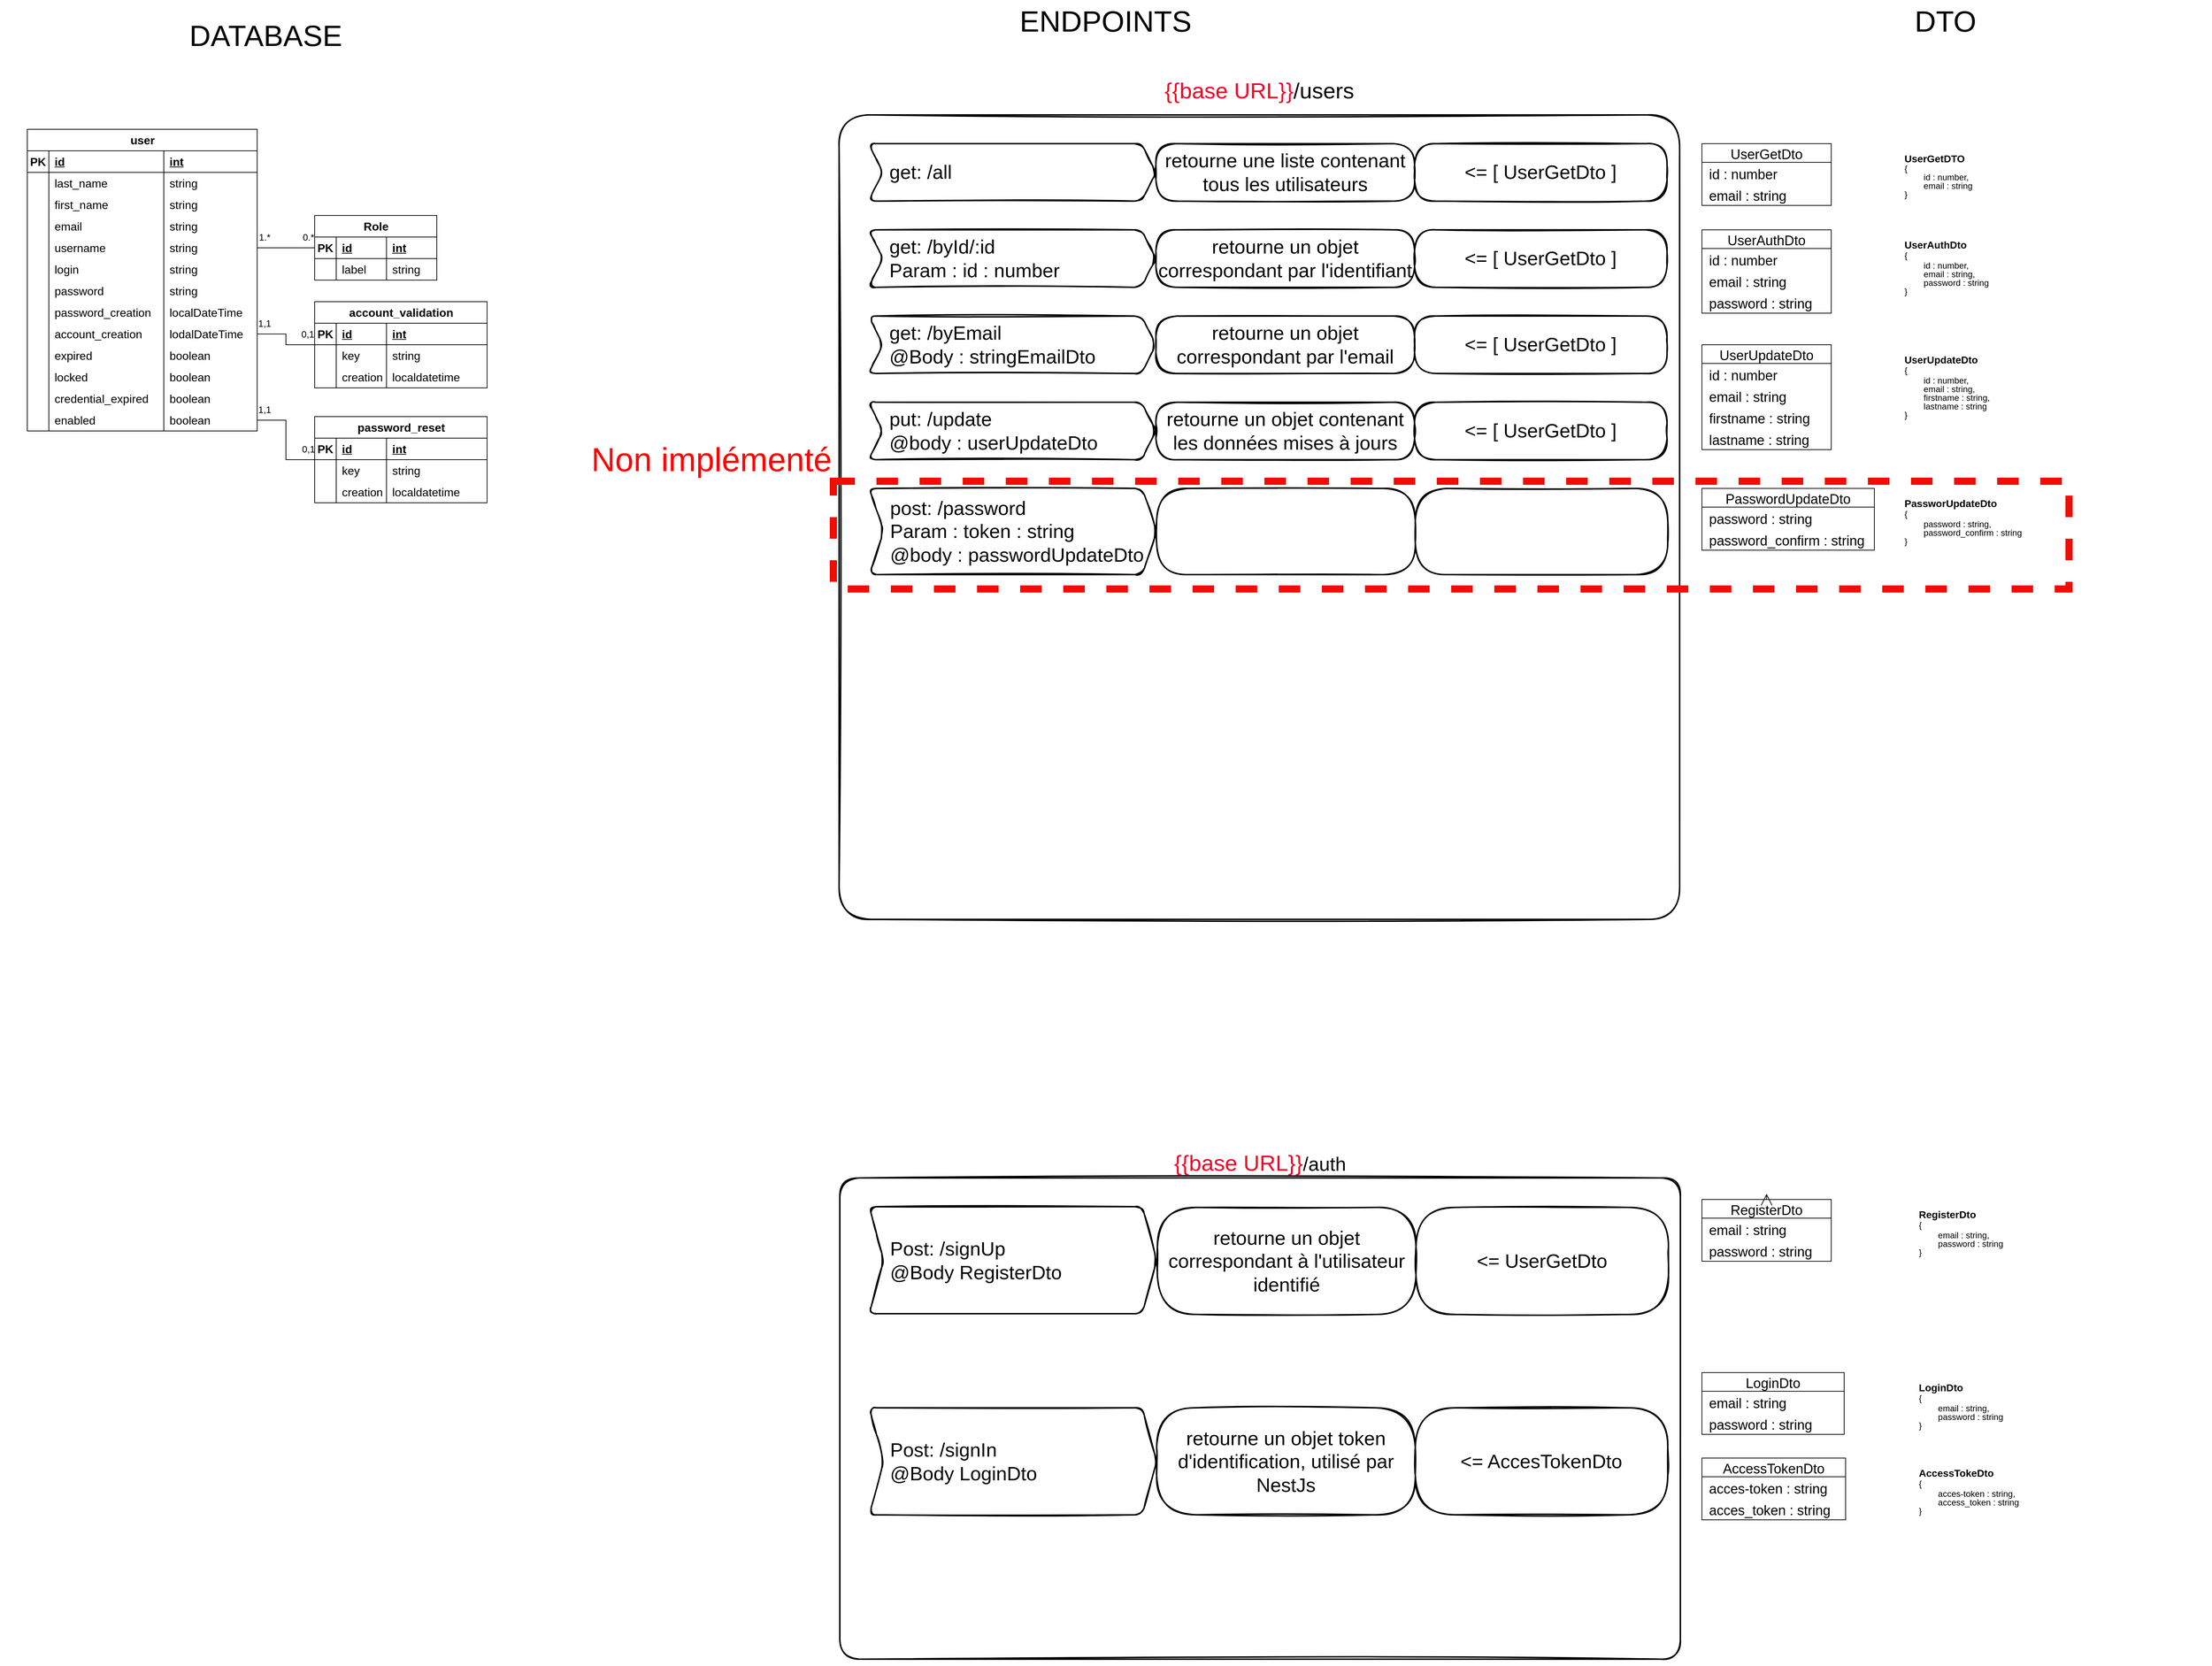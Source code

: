 <mxfile version="21.7.5" type="device" pages="2">
  <diagram id="Zq0QNEcb2RGcjsbtYzGF" name="Api">
    <mxGraphModel dx="4317" dy="1577" grid="1" gridSize="10" guides="0" tooltips="1" connect="0" arrows="0" fold="1" page="0" pageScale="1" pageWidth="1169" pageHeight="827" math="0" shadow="0">
      <root>
        <mxCell id="0" />
        <object label="DTO Json form" id="1COIfxX9m3q3iVCppbvC-7">
          <mxCell parent="0" />
        </object>
        <mxCell id="1COIfxX9m3q3iVCppbvC-24" value="&lt;h3 style=&quot;line-height: 0%;&quot;&gt;UserGetDTO&lt;/h3&gt;&lt;p style=&quot;line-height: 0%;&quot;&gt;{&lt;/p&gt;&lt;p style=&quot;line-height: 0%;&quot;&gt;&lt;span style=&quot;white-space: pre;&quot;&gt;&#x9;&lt;/span&gt;id : number,&lt;/p&gt;&lt;p style=&quot;line-height: 0%;&quot;&gt;&lt;span style=&quot;white-space: pre;&quot;&gt;&#x9;&lt;/span&gt;email : string&lt;/p&gt;&lt;div style=&quot;line-height: 0%;&quot;&gt;}&lt;/div&gt;" style="whiteSpace=wrap;html=1;align=left;perimeterSpacing=10;strokeColor=none;labelPosition=center;verticalLabelPosition=middle;verticalAlign=top;imageAspect=0;rotatable=0;allowArrows=0;connectable=0;recursiveResize=0;resizeWidth=1;resizable=1;resizeHeight=1;fixedWidth=0;" vertex="1" parent="1COIfxX9m3q3iVCppbvC-7">
          <mxGeometry x="1480" y="200" width="140" height="86" as="geometry" />
        </mxCell>
        <mxCell id="1COIfxX9m3q3iVCppbvC-25" value="&lt;h3 style=&quot;text-align: justify; line-height: 0%;&quot;&gt;UserAuthDto&lt;/h3&gt;&lt;h3 style=&quot;text-align: justify; line-height: 0%;&quot;&gt;&lt;span style=&quot;background-color: initial; font-size: 12px; font-weight: normal;&quot;&gt;{&lt;/span&gt;&lt;br&gt;&lt;/h3&gt;&lt;p style=&quot;text-align: justify; line-height: 0%;&quot;&gt;&lt;span style=&quot;white-space: pre;&quot;&gt;&#x9;&lt;/span&gt;id : number,&lt;/p&gt;&lt;p style=&quot;text-align: justify; line-height: 0%;&quot;&gt;&lt;span style=&quot;white-space: pre;&quot;&gt;&#x9;&lt;/span&gt;email : string,&lt;/p&gt;&lt;p style=&quot;text-align: justify; line-height: 0%;&quot;&gt;&lt;span style=&quot;white-space: pre;&quot;&gt;&#x9;&lt;/span&gt;password : string&lt;/p&gt;&lt;div style=&quot;text-align: justify; line-height: 0%;&quot;&gt;}&lt;/div&gt;" style="whiteSpace=wrap;html=1;align=left;perimeterSpacing=10;strokeColor=none;labelPosition=center;verticalLabelPosition=middle;verticalAlign=top;fillColor=default;" vertex="1" parent="1COIfxX9m3q3iVCppbvC-7">
          <mxGeometry x="1480" y="320" width="140" height="100" as="geometry" />
        </mxCell>
        <mxCell id="1COIfxX9m3q3iVCppbvC-26" value="&lt;h3 style=&quot;text-align: justify; line-height: 0%;&quot;&gt;UserUpdateDto&lt;/h3&gt;&lt;h3 style=&quot;text-align: justify; line-height: 0%;&quot;&gt;&lt;span style=&quot;background-color: initial; font-size: 12px; font-weight: normal;&quot;&gt;{&lt;/span&gt;&lt;br&gt;&lt;/h3&gt;&lt;p style=&quot;text-align: justify; line-height: 0%;&quot;&gt;&lt;span style=&quot;white-space: pre;&quot;&gt;&#x9;&lt;/span&gt;id : number,&lt;/p&gt;&lt;p style=&quot;text-align: justify; line-height: 0%;&quot;&gt;&lt;span style=&quot;white-space: pre;&quot;&gt;&#x9;&lt;/span&gt;email : string,&lt;/p&gt;&lt;p style=&quot;text-align: justify; line-height: 0%;&quot;&gt;&lt;span style=&quot;white-space: pre;&quot;&gt;&#x9;&lt;/span&gt;firstname&amp;nbsp;: string,&lt;/p&gt;&lt;p style=&quot;text-align: justify; line-height: 0%;&quot;&gt;&lt;span style=&quot;white-space: pre;&quot;&gt;&#x9;&lt;/span&gt;lastname : string&lt;br&gt;&lt;/p&gt;&lt;div style=&quot;text-align: justify; line-height: 0%;&quot;&gt;}&lt;/div&gt;" style="whiteSpace=wrap;html=1;align=left;perimeterSpacing=10;strokeColor=none;labelPosition=center;verticalLabelPosition=middle;verticalAlign=top;fillColor=default;" vertex="1" parent="1COIfxX9m3q3iVCppbvC-7">
          <mxGeometry x="1480" y="480" width="140" height="110" as="geometry" />
        </mxCell>
        <mxCell id="1COIfxX9m3q3iVCppbvC-27" value="&lt;h3 style=&quot;text-align: justify; line-height: 0%;&quot;&gt;RegisterDto&lt;/h3&gt;&lt;h3 style=&quot;text-align: justify; line-height: 0%;&quot;&gt;&lt;span style=&quot;background-color: initial; font-size: 12px; font-weight: normal;&quot;&gt;{&lt;/span&gt;&lt;br&gt;&lt;/h3&gt;&lt;p style=&quot;text-align: justify; line-height: 0%;&quot;&gt;&lt;span style=&quot;background-color: initial; white-space: pre;&quot;&gt;&#x9;&lt;/span&gt;&lt;span style=&quot;background-color: initial;&quot;&gt;email : string,&lt;/span&gt;&lt;br&gt;&lt;/p&gt;&lt;p style=&quot;text-align: justify; line-height: 0%;&quot;&gt;&lt;span style=&quot;background-color: initial; white-space: pre;&quot;&gt;&#x9;&lt;/span&gt;password&amp;nbsp;&lt;span style=&quot;background-color: initial;&quot;&gt;: string&lt;/span&gt;&lt;br&gt;&lt;/p&gt;&lt;div style=&quot;text-align: justify; line-height: 0%;&quot;&gt;}&lt;/div&gt;" style="whiteSpace=wrap;html=1;align=left;perimeterSpacing=10;strokeColor=none;labelPosition=center;verticalLabelPosition=middle;verticalAlign=top;fillColor=default;" vertex="1" parent="1COIfxX9m3q3iVCppbvC-7">
          <mxGeometry x="1500" y="1670" width="140" height="90" as="geometry" />
        </mxCell>
        <mxCell id="1COIfxX9m3q3iVCppbvC-28" value="&lt;h3 style=&quot;text-align: justify; line-height: 0%;&quot;&gt;LoginDto&lt;/h3&gt;&lt;h3 style=&quot;text-align: justify; line-height: 0%;&quot;&gt;&lt;span style=&quot;background-color: initial; font-size: 12px; font-weight: normal;&quot;&gt;{&lt;/span&gt;&lt;br&gt;&lt;/h3&gt;&lt;p style=&quot;text-align: justify; line-height: 0%;&quot;&gt;&lt;span style=&quot;background-color: initial; white-space: pre;&quot;&gt;&#x9;&lt;/span&gt;&lt;span style=&quot;background-color: initial;&quot;&gt;email : string,&lt;/span&gt;&lt;br&gt;&lt;/p&gt;&lt;p style=&quot;text-align: justify; line-height: 0%;&quot;&gt;&lt;span style=&quot;background-color: initial; white-space: pre;&quot;&gt;&#x9;&lt;/span&gt;password&amp;nbsp;&lt;span style=&quot;background-color: initial;&quot;&gt;: string&lt;/span&gt;&lt;br&gt;&lt;/p&gt;&lt;div style=&quot;text-align: justify; line-height: 0%;&quot;&gt;}&lt;/div&gt;" style="whiteSpace=wrap;html=1;align=left;perimeterSpacing=10;strokeColor=none;labelPosition=center;verticalLabelPosition=middle;verticalAlign=top;fillColor=default;" vertex="1" parent="1COIfxX9m3q3iVCppbvC-7">
          <mxGeometry x="1500" y="1911" width="140" height="89" as="geometry" />
        </mxCell>
        <mxCell id="1COIfxX9m3q3iVCppbvC-29" value="&lt;h3 style=&quot;text-align: justify; line-height: 0%;&quot;&gt;&lt;span style=&quot;background-color: initial;&quot;&gt;AccessTokeDto&lt;/span&gt;&lt;/h3&gt;&lt;h3 style=&quot;text-align: justify; line-height: 0%;&quot;&gt;&lt;span style=&quot;background-color: initial; font-size: 12px; font-weight: normal;&quot;&gt;{&lt;/span&gt;&lt;br&gt;&lt;/h3&gt;&lt;p style=&quot;text-align: justify; line-height: 0%;&quot;&gt;&lt;span style=&quot;background-color: initial; white-space: pre;&quot;&gt;&#x9;&lt;/span&gt;&lt;span style=&quot;background-color: initial;&quot;&gt;acces-token : string,&lt;/span&gt;&lt;br&gt;&lt;/p&gt;&lt;p style=&quot;text-align: justify; line-height: 0%;&quot;&gt;&lt;span style=&quot;background-color: initial; white-space: pre;&quot;&gt;&#x9;&lt;/span&gt;access_token&amp;nbsp;&lt;span style=&quot;background-color: initial;&quot;&gt;: string&lt;/span&gt;&lt;br&gt;&lt;/p&gt;&lt;div style=&quot;text-align: justify; line-height: 0%;&quot;&gt;}&lt;/div&gt;" style="whiteSpace=wrap;html=1;align=left;perimeterSpacing=10;strokeColor=none;labelPosition=center;verticalLabelPosition=middle;verticalAlign=top;fillColor=default;" vertex="1" parent="1COIfxX9m3q3iVCppbvC-7">
          <mxGeometry x="1500" y="2030" width="180" height="90" as="geometry" />
        </mxCell>
        <mxCell id="1COIfxX9m3q3iVCppbvC-30" value="&lt;h3 style=&quot;text-align: justify; line-height: 0%;&quot;&gt;PassworUpdateDto&lt;/h3&gt;&lt;h3 style=&quot;text-align: justify; line-height: 0%;&quot;&gt;&lt;span style=&quot;background-color: initial; font-size: 12px; font-weight: normal;&quot;&gt;{&lt;/span&gt;&lt;br&gt;&lt;/h3&gt;&lt;p style=&quot;text-align: justify; line-height: 0%;&quot;&gt;&lt;span style=&quot;white-space: pre;&quot;&gt;&#x9;&lt;/span&gt;password&lt;span style=&quot;background-color: initial;&quot;&gt;&amp;nbsp;: string,&lt;/span&gt;&lt;/p&gt;&lt;p style=&quot;text-align: justify; line-height: 0%;&quot;&gt;&lt;span style=&quot;white-space: pre;&quot;&gt;&#x9;&lt;/span&gt;password_confirm&amp;nbsp;: string&lt;br&gt;&lt;/p&gt;&lt;div style=&quot;text-align: justify; line-height: 0%;&quot;&gt;}&lt;/div&gt;" style="whiteSpace=wrap;html=1;align=left;perimeterSpacing=10;strokeColor=none;labelPosition=center;verticalLabelPosition=middle;verticalAlign=top;fillColor=default;" vertex="1" parent="1COIfxX9m3q3iVCppbvC-7">
          <mxGeometry x="1480" y="680" width="190" height="110" as="geometry" />
        </mxCell>
        <mxCell id="vzvbNCtKOKrWCrBOnD3d-31" value="DTO" parent="0" />
        <mxCell id="vzvbNCtKOKrWCrBOnD3d-32" value="&lt;font style=&quot;font-size: 41px;&quot;&gt;DTO&lt;/font&gt;" style="rounded=0;whiteSpace=wrap;html=1;strokeColor=none;" parent="vzvbNCtKOKrWCrBOnD3d-31" vertex="1">
          <mxGeometry x="1169" width="740" height="60" as="geometry" />
        </mxCell>
        <mxCell id="1COIfxX9m3q3iVCppbvC-31" value="AccessTokenDto" style="swimlane;fontStyle=0;childLayout=stackLayout;horizontal=1;startSize=26;fillColor=none;horizontalStack=0;resizeParent=1;resizeParentMax=0;resizeLast=0;collapsible=1;marginBottom=0;fontSize=19;" vertex="1" parent="vzvbNCtKOKrWCrBOnD3d-31">
          <mxGeometry x="1200" y="2030" width="200" height="86" as="geometry" />
        </mxCell>
        <mxCell id="1COIfxX9m3q3iVCppbvC-32" value="acces-token : string" style="text;strokeColor=none;fillColor=none;align=left;verticalAlign=middle;spacingLeft=10;spacingRight=3;overflow=hidden;rotatable=0;points=[[0,0.5],[1,0.5]];portConstraint=eastwest;fontSize=19;textDirection=ltr;spacingTop=0;spacing=0;horizontal=1;fontStyle=0" vertex="1" parent="1COIfxX9m3q3iVCppbvC-31">
          <mxGeometry y="26" width="200" height="30" as="geometry" />
        </mxCell>
        <mxCell id="1COIfxX9m3q3iVCppbvC-33" value="acces_token : string" style="text;strokeColor=none;fillColor=none;align=left;verticalAlign=middle;spacingLeft=10;spacingRight=3;overflow=hidden;rotatable=0;points=[[0,0.5],[1,0.5]];portConstraint=eastwest;fontSize=19;textDirection=ltr;spacingTop=0;spacing=0;horizontal=1;fontStyle=0" vertex="1" parent="1COIfxX9m3q3iVCppbvC-31">
          <mxGeometry y="56" width="200" height="30" as="geometry" />
        </mxCell>
        <mxCell id="1COIfxX9m3q3iVCppbvC-34" value="LoginDto" style="swimlane;fontStyle=0;childLayout=stackLayout;horizontal=1;startSize=26;fillColor=none;horizontalStack=0;resizeParent=1;resizeParentMax=0;resizeLast=0;collapsible=1;marginBottom=0;fontSize=19;" vertex="1" parent="vzvbNCtKOKrWCrBOnD3d-31">
          <mxGeometry x="1200" y="1911" width="198" height="86" as="geometry" />
        </mxCell>
        <mxCell id="1COIfxX9m3q3iVCppbvC-35" value="email : string" style="text;strokeColor=none;fillColor=none;align=left;verticalAlign=middle;spacingLeft=10;spacingRight=3;overflow=hidden;rotatable=0;points=[[0,0.5],[1,0.5]];portConstraint=eastwest;fontSize=19;textDirection=ltr;spacingTop=0;spacing=0;horizontal=1;fontStyle=0" vertex="1" parent="1COIfxX9m3q3iVCppbvC-34">
          <mxGeometry y="26" width="198" height="30" as="geometry" />
        </mxCell>
        <mxCell id="1COIfxX9m3q3iVCppbvC-36" value="password : string" style="text;strokeColor=none;fillColor=none;align=left;verticalAlign=middle;spacingLeft=10;spacingRight=3;overflow=hidden;rotatable=0;points=[[0,0.5],[1,0.5]];portConstraint=eastwest;fontSize=19;textDirection=ltr;spacingTop=0;spacing=0;horizontal=1;fontStyle=0" vertex="1" parent="1COIfxX9m3q3iVCppbvC-34">
          <mxGeometry y="56" width="198" height="30" as="geometry" />
        </mxCell>
        <mxCell id="1COIfxX9m3q3iVCppbvC-37" value="RegisterDto" style="swimlane;fontStyle=0;childLayout=stackLayout;horizontal=1;startSize=26;fillColor=none;horizontalStack=0;resizeParent=1;resizeParentMax=0;resizeLast=0;collapsible=1;marginBottom=0;fontSize=19;" vertex="1" parent="vzvbNCtKOKrWCrBOnD3d-31">
          <mxGeometry x="1200" y="1670" width="180" height="86" as="geometry" />
        </mxCell>
        <mxCell id="1COIfxX9m3q3iVCppbvC-38" value="email : string" style="text;strokeColor=none;fillColor=none;align=left;verticalAlign=middle;spacingLeft=10;spacingRight=3;overflow=hidden;rotatable=0;points=[[0,0.5],[1,0.5]];portConstraint=eastwest;fontSize=19;textDirection=ltr;spacingTop=0;spacing=0;horizontal=1;fontStyle=0" vertex="1" parent="1COIfxX9m3q3iVCppbvC-37">
          <mxGeometry y="26" width="180" height="30" as="geometry" />
        </mxCell>
        <mxCell id="1COIfxX9m3q3iVCppbvC-39" value="password : string" style="text;strokeColor=none;fillColor=none;align=left;verticalAlign=middle;spacingLeft=10;spacingRight=3;overflow=hidden;rotatable=0;points=[[0,0.5],[1,0.5]];portConstraint=eastwest;fontSize=19;textDirection=ltr;spacingTop=0;spacing=0;horizontal=1;fontStyle=0" vertex="1" parent="1COIfxX9m3q3iVCppbvC-37">
          <mxGeometry y="56" width="180" height="30" as="geometry" />
        </mxCell>
        <mxCell id="1COIfxX9m3q3iVCppbvC-40" style="edgeStyle=none;curved=1;rounded=0;orthogonalLoop=1;jettySize=auto;html=1;exitX=0.5;exitY=0;exitDx=0;exitDy=0;endArrow=open;startSize=14;endSize=14;sourcePerimeterSpacing=8;targetPerimeterSpacing=8;" edge="1" parent="vzvbNCtKOKrWCrBOnD3d-31" source="1COIfxX9m3q3iVCppbvC-37" target="1COIfxX9m3q3iVCppbvC-37">
          <mxGeometry relative="1" as="geometry" />
        </mxCell>
        <mxCell id="1COIfxX9m3q3iVCppbvC-41" value="UserAuthDto" style="swimlane;fontStyle=0;childLayout=stackLayout;horizontal=1;startSize=26;fillColor=none;horizontalStack=0;resizeParent=1;resizeParentMax=0;resizeLast=0;collapsible=1;marginBottom=0;fontSize=19;" vertex="1" parent="vzvbNCtKOKrWCrBOnD3d-31">
          <mxGeometry x="1200" y="320" width="180" height="116" as="geometry" />
        </mxCell>
        <mxCell id="1COIfxX9m3q3iVCppbvC-42" value="id : number    " style="text;strokeColor=none;fillColor=none;align=left;verticalAlign=middle;spacingLeft=10;spacingRight=3;overflow=hidden;rotatable=0;points=[[0,0.5],[1,0.5]];portConstraint=eastwest;fontSize=19;textDirection=ltr;spacingTop=0;spacing=0;horizontal=1;fontStyle=0" vertex="1" parent="1COIfxX9m3q3iVCppbvC-41">
          <mxGeometry y="26" width="180" height="30" as="geometry" />
        </mxCell>
        <mxCell id="1COIfxX9m3q3iVCppbvC-43" value="email : string" style="text;strokeColor=none;fillColor=none;align=left;verticalAlign=middle;spacingLeft=10;spacingRight=3;overflow=hidden;rotatable=0;points=[[0,0.5],[1,0.5]];portConstraint=eastwest;fontSize=19;textDirection=ltr;spacingTop=0;spacing=0;horizontal=1;fontStyle=0" vertex="1" parent="1COIfxX9m3q3iVCppbvC-41">
          <mxGeometry y="56" width="180" height="30" as="geometry" />
        </mxCell>
        <mxCell id="1COIfxX9m3q3iVCppbvC-44" value="password : string" style="text;strokeColor=none;fillColor=none;align=left;verticalAlign=middle;spacingLeft=10;spacingRight=3;overflow=hidden;rotatable=0;points=[[0,0.5],[1,0.5]];portConstraint=eastwest;fontSize=19;textDirection=ltr;spacingTop=0;spacing=0;horizontal=1;fontStyle=0" vertex="1" parent="1COIfxX9m3q3iVCppbvC-41">
          <mxGeometry y="86" width="180" height="30" as="geometry" />
        </mxCell>
        <mxCell id="1COIfxX9m3q3iVCppbvC-45" value="UserGetDto" style="swimlane;fontStyle=0;childLayout=stackLayout;horizontal=1;startSize=26;fillColor=none;horizontalStack=0;resizeParent=1;resizeParentMax=0;resizeLast=0;collapsible=1;marginBottom=0;fontSize=19;" vertex="1" parent="vzvbNCtKOKrWCrBOnD3d-31">
          <mxGeometry x="1200" y="200" width="180" height="86" as="geometry" />
        </mxCell>
        <mxCell id="1COIfxX9m3q3iVCppbvC-46" value="id : number    " style="text;strokeColor=none;fillColor=none;align=left;verticalAlign=middle;spacingLeft=10;spacingRight=3;overflow=hidden;rotatable=0;points=[[0,0.5],[1,0.5]];portConstraint=eastwest;fontSize=19;textDirection=ltr;spacingTop=0;spacing=0;horizontal=1;fontStyle=0" vertex="1" parent="1COIfxX9m3q3iVCppbvC-45">
          <mxGeometry y="26" width="180" height="30" as="geometry" />
        </mxCell>
        <mxCell id="1COIfxX9m3q3iVCppbvC-47" value="email : string" style="text;strokeColor=none;fillColor=none;align=left;verticalAlign=middle;spacingLeft=10;spacingRight=3;overflow=hidden;rotatable=0;points=[[0,0.5],[1,0.5]];portConstraint=eastwest;fontSize=19;textDirection=ltr;spacingTop=0;spacing=0;horizontal=1;fontStyle=0" vertex="1" parent="1COIfxX9m3q3iVCppbvC-45">
          <mxGeometry y="56" width="180" height="30" as="geometry" />
        </mxCell>
        <mxCell id="1COIfxX9m3q3iVCppbvC-48" value="UserUpdateDto" style="swimlane;fontStyle=0;childLayout=stackLayout;horizontal=1;startSize=26;fillColor=none;horizontalStack=0;resizeParent=1;resizeParentMax=0;resizeLast=0;collapsible=1;marginBottom=0;fontSize=19;" vertex="1" parent="vzvbNCtKOKrWCrBOnD3d-31">
          <mxGeometry x="1200" y="480" width="180" height="146" as="geometry" />
        </mxCell>
        <mxCell id="1COIfxX9m3q3iVCppbvC-49" value="id : number    " style="text;strokeColor=none;fillColor=none;align=left;verticalAlign=middle;spacingLeft=10;spacingRight=3;overflow=hidden;rotatable=0;points=[[0,0.5],[1,0.5]];portConstraint=eastwest;fontSize=19;textDirection=ltr;spacingTop=0;spacing=0;horizontal=1;fontStyle=0" vertex="1" parent="1COIfxX9m3q3iVCppbvC-48">
          <mxGeometry y="26" width="180" height="30" as="geometry" />
        </mxCell>
        <mxCell id="1COIfxX9m3q3iVCppbvC-50" value="email : string" style="text;strokeColor=none;fillColor=none;align=left;verticalAlign=middle;spacingLeft=10;spacingRight=3;overflow=hidden;rotatable=0;points=[[0,0.5],[1,0.5]];portConstraint=eastwest;fontSize=19;textDirection=ltr;spacingTop=0;spacing=0;horizontal=1;fontStyle=0" vertex="1" parent="1COIfxX9m3q3iVCppbvC-48">
          <mxGeometry y="56" width="180" height="30" as="geometry" />
        </mxCell>
        <mxCell id="1COIfxX9m3q3iVCppbvC-51" value="firstname : string" style="text;strokeColor=none;fillColor=none;align=left;verticalAlign=middle;spacingLeft=10;spacingRight=3;overflow=hidden;rotatable=0;points=[[0,0.5],[1,0.5]];portConstraint=eastwest;fontSize=19;textDirection=ltr;spacingTop=0;spacing=0;horizontal=1;fontStyle=0" vertex="1" parent="1COIfxX9m3q3iVCppbvC-48">
          <mxGeometry y="86" width="180" height="30" as="geometry" />
        </mxCell>
        <mxCell id="1COIfxX9m3q3iVCppbvC-52" value="lastname : string" style="text;strokeColor=none;fillColor=none;align=left;verticalAlign=middle;spacingLeft=10;spacingRight=3;overflow=hidden;rotatable=0;points=[[0,0.5],[1,0.5]];portConstraint=eastwest;fontSize=19;textDirection=ltr;spacingTop=0;spacing=0;horizontal=1;fontStyle=0" vertex="1" parent="1COIfxX9m3q3iVCppbvC-48">
          <mxGeometry y="116" width="180" height="30" as="geometry" />
        </mxCell>
        <mxCell id="1COIfxX9m3q3iVCppbvC-53" value="PasswordUpdateDto" style="swimlane;fontStyle=0;childLayout=stackLayout;horizontal=1;startSize=26;fillColor=none;horizontalStack=0;resizeParent=1;resizeParentMax=0;resizeLast=0;collapsible=1;marginBottom=0;fontSize=19;" vertex="1" parent="vzvbNCtKOKrWCrBOnD3d-31">
          <mxGeometry x="1200" y="680" width="240" height="86" as="geometry" />
        </mxCell>
        <mxCell id="1COIfxX9m3q3iVCppbvC-54" value="password : string" style="text;strokeColor=none;fillColor=none;align=left;verticalAlign=middle;spacingLeft=10;spacingRight=3;overflow=hidden;rotatable=0;points=[[0,0.5],[1,0.5]];portConstraint=eastwest;fontSize=19;textDirection=ltr;spacingTop=0;spacing=0;horizontal=1;fontStyle=0" vertex="1" parent="1COIfxX9m3q3iVCppbvC-53">
          <mxGeometry y="26" width="240" height="30" as="geometry" />
        </mxCell>
        <mxCell id="1COIfxX9m3q3iVCppbvC-55" value="password_confirm : string" style="text;strokeColor=none;fillColor=none;align=left;verticalAlign=middle;spacingLeft=10;spacingRight=3;overflow=hidden;rotatable=0;points=[[0,0.5],[1,0.5]];portConstraint=eastwest;fontSize=19;textDirection=ltr;spacingTop=0;spacing=0;horizontal=1;fontStyle=0" vertex="1" parent="1COIfxX9m3q3iVCppbvC-53">
          <mxGeometry y="56" width="240" height="30" as="geometry" />
        </mxCell>
        <mxCell id="vzvbNCtKOKrWCrBOnD3d-55" value="Endpoints" parent="0" />
        <mxCell id="vzvbNCtKOKrWCrBOnD3d-56" value="&lt;font style=&quot;font-size: 41px;&quot;&gt;ENDPOINTS&lt;/font&gt;" style="rounded=0;whiteSpace=wrap;html=1;strokeColor=none;" parent="vzvbNCtKOKrWCrBOnD3d-55" vertex="1">
          <mxGeometry width="740" height="60" as="geometry" />
        </mxCell>
        <mxCell id="1COIfxX9m3q3iVCppbvC-67" value="" style="group" vertex="1" connectable="0" parent="vzvbNCtKOKrWCrBOnD3d-55">
          <mxGeometry y="1640" width="1170" height="670" as="geometry" />
        </mxCell>
        <mxCell id="1COIfxX9m3q3iVCppbvC-68" value="&lt;font style=&quot;font-size: 31px;&quot; color=&quot;#f00028&quot;&gt;{{base URL}}&lt;/font&gt;/auth" style="rounded=1;whiteSpace=wrap;html=1;labelPosition=center;verticalLabelPosition=top;align=center;verticalAlign=bottom;fontSize=27;fillColor=none;strokeWidth=2;shadow=0;sketch=1;glass=0;arcSize=4;container=0;" vertex="1" parent="1COIfxX9m3q3iVCppbvC-67">
          <mxGeometry width="1170" height="670" as="geometry" />
        </mxCell>
        <mxCell id="1COIfxX9m3q3iVCppbvC-69" value="" style="group" vertex="1" connectable="0" parent="1COIfxX9m3q3iVCppbvC-67">
          <mxGeometry x="41" y="320" width="1111.43" height="149" as="geometry" />
        </mxCell>
        <mxCell id="1COIfxX9m3q3iVCppbvC-70" value="&amp;lt;= AccesTokenDto" style="rounded=1;whiteSpace=wrap;html=1;shadow=0;glass=0;sketch=1;strokeWidth=2;fontSize=27;fillColor=none;arcSize=37;container=0;" vertex="1" parent="1COIfxX9m3q3iVCppbvC-69">
          <mxGeometry x="760" width="351.43" height="149" as="geometry" />
        </mxCell>
        <mxCell id="1COIfxX9m3q3iVCppbvC-71" value="Post: /signIn&lt;br&gt;@Body LoginDto" style="shape=step;perimeter=stepPerimeter;whiteSpace=wrap;html=1;fixedSize=1;rounded=1;shadow=0;glass=0;sketch=1;strokeWidth=2;fontSize=27;fillColor=none;align=left;spacingLeft=27;container=0;" vertex="1" parent="1COIfxX9m3q3iVCppbvC-69">
          <mxGeometry width="400" height="149" as="geometry" />
        </mxCell>
        <mxCell id="1COIfxX9m3q3iVCppbvC-72" value="&lt;font style=&quot;font-size: 27px;&quot;&gt;retourne un objet token d&#39;identification, utilisé par NestJs&lt;/font&gt;" style="rounded=1;whiteSpace=wrap;html=1;shadow=0;glass=0;sketch=1;strokeWidth=2;fontSize=27;fillColor=none;arcSize=37;container=0;" vertex="1" parent="1COIfxX9m3q3iVCppbvC-69">
          <mxGeometry x="400" width="360" height="149" as="geometry" />
        </mxCell>
        <mxCell id="1COIfxX9m3q3iVCppbvC-73" value="" style="group" vertex="1" connectable="0" parent="1COIfxX9m3q3iVCppbvC-67">
          <mxGeometry x="41" y="40" width="1112.43" height="150" as="geometry" />
        </mxCell>
        <mxCell id="1COIfxX9m3q3iVCppbvC-74" value="Post: /signUp&lt;br&gt;@Body RegisterDto" style="shape=step;perimeter=stepPerimeter;whiteSpace=wrap;html=1;fixedSize=1;rounded=1;shadow=0;glass=0;sketch=1;strokeWidth=2;fontSize=27;fillColor=none;align=left;spacingLeft=27;container=0;" vertex="1" parent="1COIfxX9m3q3iVCppbvC-73">
          <mxGeometry width="400" height="149" as="geometry" />
        </mxCell>
        <mxCell id="1COIfxX9m3q3iVCppbvC-75" value="&amp;lt;= UserGetDto" style="rounded=1;whiteSpace=wrap;html=1;shadow=0;glass=0;sketch=1;strokeWidth=2;fontSize=27;fillColor=none;arcSize=37;container=0;" vertex="1" parent="1COIfxX9m3q3iVCppbvC-73">
          <mxGeometry x="761" y="1" width="351.43" height="149" as="geometry" />
        </mxCell>
        <mxCell id="1COIfxX9m3q3iVCppbvC-76" value="retourne un objet correspondant à l&#39;utilisateur identifié" style="rounded=1;whiteSpace=wrap;html=1;shadow=0;glass=0;sketch=1;strokeWidth=2;fontSize=27;fillColor=none;arcSize=37;container=0;" vertex="1" parent="1COIfxX9m3q3iVCppbvC-73">
          <mxGeometry x="401" y="1" width="360" height="149" as="geometry" />
        </mxCell>
        <mxCell id="1COIfxX9m3q3iVCppbvC-77" style="edgeStyle=orthogonalEdgeStyle;rounded=0;orthogonalLoop=1;jettySize=auto;html=1;exitX=0.5;exitY=1;exitDx=0;exitDy=0;fontSize=17;" edge="1" parent="1COIfxX9m3q3iVCppbvC-67" source="1COIfxX9m3q3iVCppbvC-68" target="1COIfxX9m3q3iVCppbvC-68">
          <mxGeometry relative="1" as="geometry" />
        </mxCell>
        <mxCell id="1COIfxX9m3q3iVCppbvC-78" value="" style="group" vertex="1" connectable="0" parent="vzvbNCtKOKrWCrBOnD3d-55">
          <mxGeometry x="-1" y="160" width="1712" height="1120" as="geometry" />
        </mxCell>
        <mxCell id="1COIfxX9m3q3iVCppbvC-79" value="&lt;font style=&quot;font-size: 31px; line-height: 2;&quot;&gt;&lt;font color=&quot;#f00028&quot;&gt;{{base URL}}&lt;/font&gt;/users&lt;/font&gt;" style="rounded=1;whiteSpace=wrap;html=1;labelPosition=center;verticalLabelPosition=top;align=center;verticalAlign=bottom;fontSize=27;fillColor=none;strokeWidth=2;shadow=0;sketch=1;glass=0;arcSize=4;container=0;" vertex="1" parent="1COIfxX9m3q3iVCppbvC-78">
          <mxGeometry width="1170" height="1120" as="geometry" />
        </mxCell>
        <mxCell id="1COIfxX9m3q3iVCppbvC-80" value="" style="group" vertex="1" connectable="0" parent="1COIfxX9m3q3iVCppbvC-78">
          <mxGeometry x="41" y="40" width="1111.43" height="80" as="geometry" />
        </mxCell>
        <mxCell id="1COIfxX9m3q3iVCppbvC-81" value="get: /all" style="shape=step;perimeter=stepPerimeter;whiteSpace=wrap;html=1;fixedSize=1;rounded=1;shadow=0;glass=0;sketch=1;strokeWidth=2;fontSize=27;fillColor=none;align=left;spacingLeft=27;container=0;" vertex="1" parent="1COIfxX9m3q3iVCppbvC-80">
          <mxGeometry width="400" height="80" as="geometry" />
        </mxCell>
        <mxCell id="1COIfxX9m3q3iVCppbvC-82" value="&lt;font style=&quot;font-size: 27px;&quot;&gt;&amp;lt;= [ UserGetDto ]&lt;/font&gt;" style="rounded=1;whiteSpace=wrap;html=1;shadow=0;glass=0;sketch=1;strokeWidth=2;fontSize=27;fillColor=none;arcSize=37;container=0;" vertex="1" parent="1COIfxX9m3q3iVCppbvC-80">
          <mxGeometry x="760" width="351.43" height="80" as="geometry" />
        </mxCell>
        <mxCell id="1COIfxX9m3q3iVCppbvC-83" value="&lt;font style=&quot;font-size: 27px;&quot;&gt;retourne une liste contenant tous les utilisateurs&lt;/font&gt;" style="rounded=1;whiteSpace=wrap;html=1;shadow=0;glass=0;sketch=1;strokeWidth=2;fontSize=27;fillColor=none;arcSize=37;container=0;" vertex="1" parent="1COIfxX9m3q3iVCppbvC-80">
          <mxGeometry x="400" width="360" height="80" as="geometry" />
        </mxCell>
        <mxCell id="1COIfxX9m3q3iVCppbvC-84" value="" style="group" vertex="1" connectable="0" parent="1COIfxX9m3q3iVCppbvC-78">
          <mxGeometry x="41" y="160" width="1111.43" height="80" as="geometry" />
        </mxCell>
        <mxCell id="1COIfxX9m3q3iVCppbvC-85" value="&amp;lt;= [ UserGetDto ]" style="rounded=1;whiteSpace=wrap;html=1;shadow=0;glass=0;sketch=1;strokeWidth=2;fontSize=27;fillColor=none;arcSize=37;container=0;" vertex="1" parent="1COIfxX9m3q3iVCppbvC-84">
          <mxGeometry x="760" width="351.43" height="80" as="geometry" />
        </mxCell>
        <mxCell id="1COIfxX9m3q3iVCppbvC-86" value="get: /byId/:id&lt;br&gt;Param : id : number" style="shape=step;perimeter=stepPerimeter;whiteSpace=wrap;html=1;fixedSize=1;rounded=1;shadow=0;glass=0;sketch=1;strokeWidth=2;fontSize=27;fillColor=none;align=left;spacingLeft=27;container=0;" vertex="1" parent="1COIfxX9m3q3iVCppbvC-84">
          <mxGeometry width="400" height="80" as="geometry" />
        </mxCell>
        <mxCell id="1COIfxX9m3q3iVCppbvC-87" value="&lt;font style=&quot;font-size: 27px;&quot;&gt;retourne un objet correspondant par l&#39;identifiant&lt;/font&gt;" style="rounded=1;whiteSpace=wrap;html=1;shadow=0;glass=0;sketch=1;strokeWidth=2;fontSize=27;fillColor=none;arcSize=37;container=0;" vertex="1" parent="1COIfxX9m3q3iVCppbvC-84">
          <mxGeometry x="400" width="360" height="80" as="geometry" />
        </mxCell>
        <mxCell id="1COIfxX9m3q3iVCppbvC-88" value="" style="group" vertex="1" connectable="0" parent="1COIfxX9m3q3iVCppbvC-78">
          <mxGeometry x="41" y="280" width="1111.43" height="80" as="geometry" />
        </mxCell>
        <mxCell id="1COIfxX9m3q3iVCppbvC-89" value="&amp;lt;= [ UserGetDto ]" style="rounded=1;whiteSpace=wrap;html=1;shadow=0;glass=0;sketch=1;strokeWidth=2;fontSize=27;fillColor=none;arcSize=37;container=0;" vertex="1" parent="1COIfxX9m3q3iVCppbvC-88">
          <mxGeometry x="760" width="351.43" height="80" as="geometry" />
        </mxCell>
        <mxCell id="1COIfxX9m3q3iVCppbvC-90" value="get: /byEmail &lt;br&gt;@Body : stringEmailDto" style="shape=step;perimeter=stepPerimeter;whiteSpace=wrap;html=1;fixedSize=1;rounded=1;shadow=0;glass=0;sketch=1;strokeWidth=2;fontSize=27;fillColor=none;align=left;spacingLeft=27;container=0;" vertex="1" parent="1COIfxX9m3q3iVCppbvC-88">
          <mxGeometry width="400" height="80" as="geometry" />
        </mxCell>
        <mxCell id="1COIfxX9m3q3iVCppbvC-91" value="&lt;font style=&quot;font-size: 27px;&quot;&gt;retourne un objet correspondant par l&#39;email&lt;/font&gt;" style="rounded=1;whiteSpace=wrap;html=1;shadow=0;glass=0;sketch=1;strokeWidth=2;fontSize=27;fillColor=none;arcSize=37;container=0;" vertex="1" parent="1COIfxX9m3q3iVCppbvC-88">
          <mxGeometry x="400" width="360" height="80" as="geometry" />
        </mxCell>
        <mxCell id="1COIfxX9m3q3iVCppbvC-92" value="" style="group" vertex="1" connectable="0" parent="1COIfxX9m3q3iVCppbvC-78">
          <mxGeometry x="41" y="400" width="1111.43" height="80" as="geometry" />
        </mxCell>
        <mxCell id="1COIfxX9m3q3iVCppbvC-93" value="&amp;lt;= [ UserGetDto ]" style="rounded=1;whiteSpace=wrap;html=1;shadow=0;glass=0;sketch=1;strokeWidth=2;fontSize=27;fillColor=none;arcSize=37;container=0;" vertex="1" parent="1COIfxX9m3q3iVCppbvC-92">
          <mxGeometry x="760" width="351.43" height="80" as="geometry" />
        </mxCell>
        <mxCell id="1COIfxX9m3q3iVCppbvC-94" value="put: /update &lt;br&gt;@body : userUpdateDto" style="shape=step;perimeter=stepPerimeter;whiteSpace=wrap;html=1;fixedSize=1;rounded=1;shadow=0;glass=0;sketch=1;strokeWidth=2;fontSize=27;fillColor=none;align=left;spacingLeft=27;container=0;" vertex="1" parent="1COIfxX9m3q3iVCppbvC-92">
          <mxGeometry width="400" height="80" as="geometry" />
        </mxCell>
        <mxCell id="1COIfxX9m3q3iVCppbvC-95" value="&lt;font style=&quot;font-size: 27px;&quot;&gt;retourne un objet contenant les données mises à jours&lt;/font&gt;" style="rounded=1;whiteSpace=wrap;html=1;shadow=0;glass=0;sketch=1;strokeWidth=2;fontSize=27;fillColor=none;arcSize=37;container=0;" vertex="1" parent="1COIfxX9m3q3iVCppbvC-92">
          <mxGeometry x="400" width="360" height="80" as="geometry" />
        </mxCell>
        <mxCell id="1COIfxX9m3q3iVCppbvC-96" value="" style="group" vertex="1" connectable="0" parent="1COIfxX9m3q3iVCppbvC-78">
          <mxGeometry x="42" y="520" width="1670" height="150" as="geometry" />
        </mxCell>
        <mxCell id="1COIfxX9m3q3iVCppbvC-97" value="" style="rounded=1;whiteSpace=wrap;html=1;shadow=0;glass=0;sketch=1;strokeWidth=2;fontSize=27;fillColor=none;arcSize=37;container=0;" vertex="1" parent="1COIfxX9m3q3iVCppbvC-96">
          <mxGeometry x="760" width="351.43" height="120" as="geometry" />
        </mxCell>
        <mxCell id="1COIfxX9m3q3iVCppbvC-98" value="post: /password&lt;br&gt;Param : token : string&lt;br&gt;@body : passwordUpdateDto" style="shape=step;perimeter=stepPerimeter;whiteSpace=wrap;html=1;fixedSize=1;rounded=1;shadow=0;glass=0;sketch=1;strokeWidth=2;fontSize=27;fillColor=none;align=left;spacingLeft=27;container=0;" vertex="1" parent="1COIfxX9m3q3iVCppbvC-96">
          <mxGeometry width="400" height="120" as="geometry" />
        </mxCell>
        <mxCell id="1COIfxX9m3q3iVCppbvC-99" value="" style="rounded=1;whiteSpace=wrap;html=1;shadow=0;glass=0;sketch=1;strokeWidth=2;fontSize=27;fillColor=none;arcSize=37;container=0;" vertex="1" parent="1COIfxX9m3q3iVCppbvC-96">
          <mxGeometry x="400" width="360" height="120" as="geometry" />
        </mxCell>
        <mxCell id="1COIfxX9m3q3iVCppbvC-104" value="Non implémenté" style="rounded=0;whiteSpace=wrap;html=1;fontFamily=Helvetica;fontSize=46;fontColor=#FF0000;fillColor=none;strokeColor=#F00D05;dashed=1;strokeWidth=10;labelPosition=left;verticalLabelPosition=top;align=right;verticalAlign=bottom;" vertex="1" parent="1COIfxX9m3q3iVCppbvC-96">
          <mxGeometry x="-50" y="-10" width="1720" height="150" as="geometry" />
        </mxCell>
        <mxCell id="1COIfxX9m3q3iVCppbvC-100" style="edgeStyle=orthogonalEdgeStyle;rounded=0;orthogonalLoop=1;jettySize=auto;html=1;exitX=0.5;exitY=1;exitDx=0;exitDy=0;fontSize=17;" edge="1" parent="1COIfxX9m3q3iVCppbvC-78" source="1COIfxX9m3q3iVCppbvC-79" target="1COIfxX9m3q3iVCppbvC-79">
          <mxGeometry relative="1" as="geometry" />
        </mxCell>
        <mxCell id="vzvbNCtKOKrWCrBOnD3d-126" value="Database" parent="0" />
        <mxCell id="vzvbNCtKOKrWCrBOnD3d-127" value="user" style="shape=table;startSize=30;container=1;collapsible=1;childLayout=tableLayout;fixedRows=1;rowLines=0;fontStyle=1;align=center;resizeLast=1;html=1;fontSize=16;" parent="vzvbNCtKOKrWCrBOnD3d-126" vertex="1">
          <mxGeometry x="-1131" y="180" width="320" height="420" as="geometry" />
        </mxCell>
        <mxCell id="vzvbNCtKOKrWCrBOnD3d-128" value="" style="shape=tableRow;horizontal=0;startSize=0;swimlaneHead=0;swimlaneBody=0;fillColor=none;collapsible=0;dropTarget=0;points=[[0,0.5],[1,0.5]];portConstraint=eastwest;top=0;left=0;right=0;bottom=1;fontSize=16;" parent="vzvbNCtKOKrWCrBOnD3d-127" vertex="1">
          <mxGeometry y="30" width="320" height="30" as="geometry" />
        </mxCell>
        <mxCell id="vzvbNCtKOKrWCrBOnD3d-129" value="PK" style="shape=partialRectangle;connectable=0;fillColor=none;top=0;left=0;bottom=0;right=0;fontStyle=1;overflow=hidden;whiteSpace=wrap;html=1;fontSize=16;" parent="vzvbNCtKOKrWCrBOnD3d-128" vertex="1">
          <mxGeometry width="30" height="30" as="geometry">
            <mxRectangle width="30" height="30" as="alternateBounds" />
          </mxGeometry>
        </mxCell>
        <mxCell id="vzvbNCtKOKrWCrBOnD3d-130" value="id" style="shape=partialRectangle;connectable=0;fillColor=none;top=0;left=0;bottom=0;right=0;align=left;spacingLeft=6;fontStyle=5;overflow=hidden;whiteSpace=wrap;html=1;fontSize=16;" parent="vzvbNCtKOKrWCrBOnD3d-128" vertex="1">
          <mxGeometry x="30" width="160" height="30" as="geometry">
            <mxRectangle width="160" height="30" as="alternateBounds" />
          </mxGeometry>
        </mxCell>
        <mxCell id="vzvbNCtKOKrWCrBOnD3d-131" value="int" style="shape=partialRectangle;connectable=0;fillColor=none;top=0;left=0;bottom=0;right=0;align=left;spacingLeft=6;fontStyle=5;overflow=hidden;whiteSpace=wrap;html=1;fontSize=16;" parent="vzvbNCtKOKrWCrBOnD3d-128" vertex="1">
          <mxGeometry x="190" width="130" height="30" as="geometry">
            <mxRectangle width="130" height="30" as="alternateBounds" />
          </mxGeometry>
        </mxCell>
        <mxCell id="vzvbNCtKOKrWCrBOnD3d-132" value="" style="shape=tableRow;horizontal=0;startSize=0;swimlaneHead=0;swimlaneBody=0;fillColor=none;collapsible=0;dropTarget=0;points=[[0,0.5],[1,0.5]];portConstraint=eastwest;top=0;left=0;right=0;bottom=0;fontSize=16;" parent="vzvbNCtKOKrWCrBOnD3d-127" vertex="1">
          <mxGeometry y="60" width="320" height="30" as="geometry" />
        </mxCell>
        <mxCell id="vzvbNCtKOKrWCrBOnD3d-133" value="" style="shape=partialRectangle;connectable=0;fillColor=none;top=0;left=0;bottom=0;right=0;editable=1;overflow=hidden;whiteSpace=wrap;html=1;fontSize=16;" parent="vzvbNCtKOKrWCrBOnD3d-132" vertex="1">
          <mxGeometry width="30" height="30" as="geometry">
            <mxRectangle width="30" height="30" as="alternateBounds" />
          </mxGeometry>
        </mxCell>
        <mxCell id="vzvbNCtKOKrWCrBOnD3d-134" value="last_name" style="shape=partialRectangle;connectable=0;fillColor=none;top=0;left=0;bottom=0;right=0;align=left;spacingLeft=6;overflow=hidden;whiteSpace=wrap;html=1;fontSize=16;" parent="vzvbNCtKOKrWCrBOnD3d-132" vertex="1">
          <mxGeometry x="30" width="160" height="30" as="geometry">
            <mxRectangle width="160" height="30" as="alternateBounds" />
          </mxGeometry>
        </mxCell>
        <mxCell id="vzvbNCtKOKrWCrBOnD3d-135" value="string" style="shape=partialRectangle;connectable=0;fillColor=none;top=0;left=0;bottom=0;right=0;align=left;spacingLeft=6;overflow=hidden;whiteSpace=wrap;html=1;fontSize=16;" parent="vzvbNCtKOKrWCrBOnD3d-132" vertex="1">
          <mxGeometry x="190" width="130" height="30" as="geometry">
            <mxRectangle width="130" height="30" as="alternateBounds" />
          </mxGeometry>
        </mxCell>
        <mxCell id="vzvbNCtKOKrWCrBOnD3d-136" value="" style="shape=tableRow;horizontal=0;startSize=0;swimlaneHead=0;swimlaneBody=0;fillColor=none;collapsible=0;dropTarget=0;points=[[0,0.5],[1,0.5]];portConstraint=eastwest;top=0;left=0;right=0;bottom=0;fontSize=16;" parent="vzvbNCtKOKrWCrBOnD3d-127" vertex="1">
          <mxGeometry y="90" width="320" height="30" as="geometry" />
        </mxCell>
        <mxCell id="vzvbNCtKOKrWCrBOnD3d-137" value="" style="shape=partialRectangle;connectable=0;fillColor=none;top=0;left=0;bottom=0;right=0;editable=1;overflow=hidden;whiteSpace=wrap;html=1;fontSize=16;" parent="vzvbNCtKOKrWCrBOnD3d-136" vertex="1">
          <mxGeometry width="30" height="30" as="geometry">
            <mxRectangle width="30" height="30" as="alternateBounds" />
          </mxGeometry>
        </mxCell>
        <mxCell id="vzvbNCtKOKrWCrBOnD3d-138" value="first_name" style="shape=partialRectangle;connectable=0;fillColor=none;top=0;left=0;bottom=0;right=0;align=left;spacingLeft=6;overflow=hidden;whiteSpace=wrap;html=1;fontSize=16;" parent="vzvbNCtKOKrWCrBOnD3d-136" vertex="1">
          <mxGeometry x="30" width="160" height="30" as="geometry">
            <mxRectangle width="160" height="30" as="alternateBounds" />
          </mxGeometry>
        </mxCell>
        <mxCell id="vzvbNCtKOKrWCrBOnD3d-139" value="string" style="shape=partialRectangle;connectable=0;fillColor=none;top=0;left=0;bottom=0;right=0;align=left;spacingLeft=6;overflow=hidden;whiteSpace=wrap;html=1;fontSize=16;" parent="vzvbNCtKOKrWCrBOnD3d-136" vertex="1">
          <mxGeometry x="190" width="130" height="30" as="geometry">
            <mxRectangle width="130" height="30" as="alternateBounds" />
          </mxGeometry>
        </mxCell>
        <mxCell id="vzvbNCtKOKrWCrBOnD3d-140" value="" style="shape=tableRow;horizontal=0;startSize=0;swimlaneHead=0;swimlaneBody=0;fillColor=none;collapsible=0;dropTarget=0;points=[[0,0.5],[1,0.5]];portConstraint=eastwest;top=0;left=0;right=0;bottom=0;fontSize=16;" parent="vzvbNCtKOKrWCrBOnD3d-127" vertex="1">
          <mxGeometry y="120" width="320" height="30" as="geometry" />
        </mxCell>
        <mxCell id="vzvbNCtKOKrWCrBOnD3d-141" value="" style="shape=partialRectangle;connectable=0;fillColor=none;top=0;left=0;bottom=0;right=0;editable=1;overflow=hidden;whiteSpace=wrap;html=1;fontSize=16;" parent="vzvbNCtKOKrWCrBOnD3d-140" vertex="1">
          <mxGeometry width="30" height="30" as="geometry">
            <mxRectangle width="30" height="30" as="alternateBounds" />
          </mxGeometry>
        </mxCell>
        <mxCell id="vzvbNCtKOKrWCrBOnD3d-142" value="email" style="shape=partialRectangle;connectable=0;fillColor=none;top=0;left=0;bottom=0;right=0;align=left;spacingLeft=6;overflow=hidden;whiteSpace=wrap;html=1;fontSize=16;" parent="vzvbNCtKOKrWCrBOnD3d-140" vertex="1">
          <mxGeometry x="30" width="160" height="30" as="geometry">
            <mxRectangle width="160" height="30" as="alternateBounds" />
          </mxGeometry>
        </mxCell>
        <mxCell id="vzvbNCtKOKrWCrBOnD3d-143" value="string" style="shape=partialRectangle;connectable=0;fillColor=none;top=0;left=0;bottom=0;right=0;align=left;spacingLeft=6;overflow=hidden;whiteSpace=wrap;html=1;fontSize=16;" parent="vzvbNCtKOKrWCrBOnD3d-140" vertex="1">
          <mxGeometry x="190" width="130" height="30" as="geometry">
            <mxRectangle width="130" height="30" as="alternateBounds" />
          </mxGeometry>
        </mxCell>
        <mxCell id="vzvbNCtKOKrWCrBOnD3d-144" style="shape=tableRow;horizontal=0;startSize=0;swimlaneHead=0;swimlaneBody=0;fillColor=none;collapsible=0;dropTarget=0;points=[[0,0.5],[1,0.5]];portConstraint=eastwest;top=0;left=0;right=0;bottom=0;fontSize=16;" parent="vzvbNCtKOKrWCrBOnD3d-127" vertex="1">
          <mxGeometry y="150" width="320" height="30" as="geometry" />
        </mxCell>
        <mxCell id="vzvbNCtKOKrWCrBOnD3d-145" style="shape=partialRectangle;connectable=0;fillColor=none;top=0;left=0;bottom=0;right=0;editable=1;overflow=hidden;whiteSpace=wrap;html=1;fontSize=16;" parent="vzvbNCtKOKrWCrBOnD3d-144" vertex="1">
          <mxGeometry width="30" height="30" as="geometry">
            <mxRectangle width="30" height="30" as="alternateBounds" />
          </mxGeometry>
        </mxCell>
        <mxCell id="vzvbNCtKOKrWCrBOnD3d-146" value="username" style="shape=partialRectangle;connectable=0;fillColor=none;top=0;left=0;bottom=0;right=0;align=left;spacingLeft=6;overflow=hidden;whiteSpace=wrap;html=1;fontSize=16;" parent="vzvbNCtKOKrWCrBOnD3d-144" vertex="1">
          <mxGeometry x="30" width="160" height="30" as="geometry">
            <mxRectangle width="160" height="30" as="alternateBounds" />
          </mxGeometry>
        </mxCell>
        <mxCell id="vzvbNCtKOKrWCrBOnD3d-147" value="string" style="shape=partialRectangle;connectable=0;fillColor=none;top=0;left=0;bottom=0;right=0;align=left;spacingLeft=6;overflow=hidden;whiteSpace=wrap;html=1;fontSize=16;" parent="vzvbNCtKOKrWCrBOnD3d-144" vertex="1">
          <mxGeometry x="190" width="130" height="30" as="geometry">
            <mxRectangle width="130" height="30" as="alternateBounds" />
          </mxGeometry>
        </mxCell>
        <mxCell id="vzvbNCtKOKrWCrBOnD3d-148" style="shape=tableRow;horizontal=0;startSize=0;swimlaneHead=0;swimlaneBody=0;fillColor=none;collapsible=0;dropTarget=0;points=[[0,0.5],[1,0.5]];portConstraint=eastwest;top=0;left=0;right=0;bottom=0;fontSize=16;" parent="vzvbNCtKOKrWCrBOnD3d-127" vertex="1">
          <mxGeometry y="180" width="320" height="30" as="geometry" />
        </mxCell>
        <mxCell id="vzvbNCtKOKrWCrBOnD3d-149" style="shape=partialRectangle;connectable=0;fillColor=none;top=0;left=0;bottom=0;right=0;editable=1;overflow=hidden;whiteSpace=wrap;html=1;fontSize=16;" parent="vzvbNCtKOKrWCrBOnD3d-148" vertex="1">
          <mxGeometry width="30" height="30" as="geometry">
            <mxRectangle width="30" height="30" as="alternateBounds" />
          </mxGeometry>
        </mxCell>
        <mxCell id="vzvbNCtKOKrWCrBOnD3d-150" value="&lt;div&gt;login&lt;/div&gt;" style="shape=partialRectangle;connectable=0;fillColor=none;top=0;left=0;bottom=0;right=0;align=left;spacingLeft=6;overflow=hidden;whiteSpace=wrap;html=1;fontSize=16;" parent="vzvbNCtKOKrWCrBOnD3d-148" vertex="1">
          <mxGeometry x="30" width="160" height="30" as="geometry">
            <mxRectangle width="160" height="30" as="alternateBounds" />
          </mxGeometry>
        </mxCell>
        <mxCell id="vzvbNCtKOKrWCrBOnD3d-151" value="string" style="shape=partialRectangle;connectable=0;fillColor=none;top=0;left=0;bottom=0;right=0;align=left;spacingLeft=6;overflow=hidden;whiteSpace=wrap;html=1;fontSize=16;" parent="vzvbNCtKOKrWCrBOnD3d-148" vertex="1">
          <mxGeometry x="190" width="130" height="30" as="geometry">
            <mxRectangle width="130" height="30" as="alternateBounds" />
          </mxGeometry>
        </mxCell>
        <mxCell id="vzvbNCtKOKrWCrBOnD3d-152" style="shape=tableRow;horizontal=0;startSize=0;swimlaneHead=0;swimlaneBody=0;fillColor=none;collapsible=0;dropTarget=0;points=[[0,0.5],[1,0.5]];portConstraint=eastwest;top=0;left=0;right=0;bottom=0;fontSize=16;" parent="vzvbNCtKOKrWCrBOnD3d-127" vertex="1">
          <mxGeometry y="210" width="320" height="30" as="geometry" />
        </mxCell>
        <mxCell id="vzvbNCtKOKrWCrBOnD3d-153" style="shape=partialRectangle;connectable=0;fillColor=none;top=0;left=0;bottom=0;right=0;editable=1;overflow=hidden;whiteSpace=wrap;html=1;fontSize=16;" parent="vzvbNCtKOKrWCrBOnD3d-152" vertex="1">
          <mxGeometry width="30" height="30" as="geometry">
            <mxRectangle width="30" height="30" as="alternateBounds" />
          </mxGeometry>
        </mxCell>
        <mxCell id="vzvbNCtKOKrWCrBOnD3d-154" value="password" style="shape=partialRectangle;connectable=0;fillColor=none;top=0;left=0;bottom=0;right=0;align=left;spacingLeft=6;overflow=hidden;whiteSpace=wrap;html=1;fontSize=16;" parent="vzvbNCtKOKrWCrBOnD3d-152" vertex="1">
          <mxGeometry x="30" width="160" height="30" as="geometry">
            <mxRectangle width="160" height="30" as="alternateBounds" />
          </mxGeometry>
        </mxCell>
        <mxCell id="vzvbNCtKOKrWCrBOnD3d-155" value="string" style="shape=partialRectangle;connectable=0;fillColor=none;top=0;left=0;bottom=0;right=0;align=left;spacingLeft=6;overflow=hidden;whiteSpace=wrap;html=1;fontSize=16;" parent="vzvbNCtKOKrWCrBOnD3d-152" vertex="1">
          <mxGeometry x="190" width="130" height="30" as="geometry">
            <mxRectangle width="130" height="30" as="alternateBounds" />
          </mxGeometry>
        </mxCell>
        <mxCell id="vzvbNCtKOKrWCrBOnD3d-156" style="shape=tableRow;horizontal=0;startSize=0;swimlaneHead=0;swimlaneBody=0;fillColor=none;collapsible=0;dropTarget=0;points=[[0,0.5],[1,0.5]];portConstraint=eastwest;top=0;left=0;right=0;bottom=0;fontSize=16;" parent="vzvbNCtKOKrWCrBOnD3d-127" vertex="1">
          <mxGeometry y="240" width="320" height="30" as="geometry" />
        </mxCell>
        <mxCell id="vzvbNCtKOKrWCrBOnD3d-157" style="shape=partialRectangle;connectable=0;fillColor=none;top=0;left=0;bottom=0;right=0;editable=1;overflow=hidden;whiteSpace=wrap;html=1;fontSize=16;" parent="vzvbNCtKOKrWCrBOnD3d-156" vertex="1">
          <mxGeometry width="30" height="30" as="geometry">
            <mxRectangle width="30" height="30" as="alternateBounds" />
          </mxGeometry>
        </mxCell>
        <mxCell id="vzvbNCtKOKrWCrBOnD3d-158" value="password_creation " style="shape=partialRectangle;connectable=0;fillColor=none;top=0;left=0;bottom=0;right=0;align=left;spacingLeft=6;overflow=hidden;whiteSpace=wrap;html=1;fontSize=16;" parent="vzvbNCtKOKrWCrBOnD3d-156" vertex="1">
          <mxGeometry x="30" width="160" height="30" as="geometry">
            <mxRectangle width="160" height="30" as="alternateBounds" />
          </mxGeometry>
        </mxCell>
        <mxCell id="vzvbNCtKOKrWCrBOnD3d-159" value="localDateTime" style="shape=partialRectangle;connectable=0;fillColor=none;top=0;left=0;bottom=0;right=0;align=left;spacingLeft=6;overflow=hidden;whiteSpace=wrap;html=1;fontSize=16;" parent="vzvbNCtKOKrWCrBOnD3d-156" vertex="1">
          <mxGeometry x="190" width="130" height="30" as="geometry">
            <mxRectangle width="130" height="30" as="alternateBounds" />
          </mxGeometry>
        </mxCell>
        <mxCell id="vzvbNCtKOKrWCrBOnD3d-160" style="shape=tableRow;horizontal=0;startSize=0;swimlaneHead=0;swimlaneBody=0;fillColor=none;collapsible=0;dropTarget=0;points=[[0,0.5],[1,0.5]];portConstraint=eastwest;top=0;left=0;right=0;bottom=0;fontSize=16;" parent="vzvbNCtKOKrWCrBOnD3d-127" vertex="1">
          <mxGeometry y="270" width="320" height="30" as="geometry" />
        </mxCell>
        <mxCell id="vzvbNCtKOKrWCrBOnD3d-161" style="shape=partialRectangle;connectable=0;fillColor=none;top=0;left=0;bottom=0;right=0;editable=1;overflow=hidden;whiteSpace=wrap;html=1;fontSize=16;" parent="vzvbNCtKOKrWCrBOnD3d-160" vertex="1">
          <mxGeometry width="30" height="30" as="geometry">
            <mxRectangle width="30" height="30" as="alternateBounds" />
          </mxGeometry>
        </mxCell>
        <mxCell id="vzvbNCtKOKrWCrBOnD3d-162" value="account_creation" style="shape=partialRectangle;connectable=0;fillColor=none;top=0;left=0;bottom=0;right=0;align=left;spacingLeft=6;overflow=hidden;whiteSpace=wrap;html=1;fontSize=16;" parent="vzvbNCtKOKrWCrBOnD3d-160" vertex="1">
          <mxGeometry x="30" width="160" height="30" as="geometry">
            <mxRectangle width="160" height="30" as="alternateBounds" />
          </mxGeometry>
        </mxCell>
        <mxCell id="vzvbNCtKOKrWCrBOnD3d-163" value="lodalDateTime" style="shape=partialRectangle;connectable=0;fillColor=none;top=0;left=0;bottom=0;right=0;align=left;spacingLeft=6;overflow=hidden;whiteSpace=wrap;html=1;fontSize=16;" parent="vzvbNCtKOKrWCrBOnD3d-160" vertex="1">
          <mxGeometry x="190" width="130" height="30" as="geometry">
            <mxRectangle width="130" height="30" as="alternateBounds" />
          </mxGeometry>
        </mxCell>
        <mxCell id="vzvbNCtKOKrWCrBOnD3d-164" style="shape=tableRow;horizontal=0;startSize=0;swimlaneHead=0;swimlaneBody=0;fillColor=none;collapsible=0;dropTarget=0;points=[[0,0.5],[1,0.5]];portConstraint=eastwest;top=0;left=0;right=0;bottom=0;fontSize=16;" parent="vzvbNCtKOKrWCrBOnD3d-127" vertex="1">
          <mxGeometry y="300" width="320" height="30" as="geometry" />
        </mxCell>
        <mxCell id="vzvbNCtKOKrWCrBOnD3d-165" style="shape=partialRectangle;connectable=0;fillColor=none;top=0;left=0;bottom=0;right=0;editable=1;overflow=hidden;whiteSpace=wrap;html=1;fontSize=16;" parent="vzvbNCtKOKrWCrBOnD3d-164" vertex="1">
          <mxGeometry width="30" height="30" as="geometry">
            <mxRectangle width="30" height="30" as="alternateBounds" />
          </mxGeometry>
        </mxCell>
        <mxCell id="vzvbNCtKOKrWCrBOnD3d-166" value="expired" style="shape=partialRectangle;connectable=0;fillColor=none;top=0;left=0;bottom=0;right=0;align=left;spacingLeft=6;overflow=hidden;whiteSpace=wrap;html=1;fontSize=16;" parent="vzvbNCtKOKrWCrBOnD3d-164" vertex="1">
          <mxGeometry x="30" width="160" height="30" as="geometry">
            <mxRectangle width="160" height="30" as="alternateBounds" />
          </mxGeometry>
        </mxCell>
        <mxCell id="vzvbNCtKOKrWCrBOnD3d-167" value="boolean" style="shape=partialRectangle;connectable=0;fillColor=none;top=0;left=0;bottom=0;right=0;align=left;spacingLeft=6;overflow=hidden;whiteSpace=wrap;html=1;fontSize=16;" parent="vzvbNCtKOKrWCrBOnD3d-164" vertex="1">
          <mxGeometry x="190" width="130" height="30" as="geometry">
            <mxRectangle width="130" height="30" as="alternateBounds" />
          </mxGeometry>
        </mxCell>
        <mxCell id="vzvbNCtKOKrWCrBOnD3d-168" style="shape=tableRow;horizontal=0;startSize=0;swimlaneHead=0;swimlaneBody=0;fillColor=none;collapsible=0;dropTarget=0;points=[[0,0.5],[1,0.5]];portConstraint=eastwest;top=0;left=0;right=0;bottom=0;fontSize=16;" parent="vzvbNCtKOKrWCrBOnD3d-127" vertex="1">
          <mxGeometry y="330" width="320" height="30" as="geometry" />
        </mxCell>
        <mxCell id="vzvbNCtKOKrWCrBOnD3d-169" style="shape=partialRectangle;connectable=0;fillColor=none;top=0;left=0;bottom=0;right=0;editable=1;overflow=hidden;whiteSpace=wrap;html=1;fontSize=16;" parent="vzvbNCtKOKrWCrBOnD3d-168" vertex="1">
          <mxGeometry width="30" height="30" as="geometry">
            <mxRectangle width="30" height="30" as="alternateBounds" />
          </mxGeometry>
        </mxCell>
        <mxCell id="vzvbNCtKOKrWCrBOnD3d-170" value="locked" style="shape=partialRectangle;connectable=0;fillColor=none;top=0;left=0;bottom=0;right=0;align=left;spacingLeft=6;overflow=hidden;whiteSpace=wrap;html=1;fontSize=16;" parent="vzvbNCtKOKrWCrBOnD3d-168" vertex="1">
          <mxGeometry x="30" width="160" height="30" as="geometry">
            <mxRectangle width="160" height="30" as="alternateBounds" />
          </mxGeometry>
        </mxCell>
        <mxCell id="vzvbNCtKOKrWCrBOnD3d-171" value="boolean" style="shape=partialRectangle;connectable=0;fillColor=none;top=0;left=0;bottom=0;right=0;align=left;spacingLeft=6;overflow=hidden;whiteSpace=wrap;html=1;fontSize=16;" parent="vzvbNCtKOKrWCrBOnD3d-168" vertex="1">
          <mxGeometry x="190" width="130" height="30" as="geometry">
            <mxRectangle width="130" height="30" as="alternateBounds" />
          </mxGeometry>
        </mxCell>
        <mxCell id="vzvbNCtKOKrWCrBOnD3d-172" style="shape=tableRow;horizontal=0;startSize=0;swimlaneHead=0;swimlaneBody=0;fillColor=none;collapsible=0;dropTarget=0;points=[[0,0.5],[1,0.5]];portConstraint=eastwest;top=0;left=0;right=0;bottom=0;fontSize=16;" parent="vzvbNCtKOKrWCrBOnD3d-127" vertex="1">
          <mxGeometry y="360" width="320" height="30" as="geometry" />
        </mxCell>
        <mxCell id="vzvbNCtKOKrWCrBOnD3d-173" style="shape=partialRectangle;connectable=0;fillColor=none;top=0;left=0;bottom=0;right=0;editable=1;overflow=hidden;whiteSpace=wrap;html=1;fontSize=16;" parent="vzvbNCtKOKrWCrBOnD3d-172" vertex="1">
          <mxGeometry width="30" height="30" as="geometry">
            <mxRectangle width="30" height="30" as="alternateBounds" />
          </mxGeometry>
        </mxCell>
        <mxCell id="vzvbNCtKOKrWCrBOnD3d-174" value="credential_expired" style="shape=partialRectangle;connectable=0;fillColor=none;top=0;left=0;bottom=0;right=0;align=left;spacingLeft=6;overflow=hidden;whiteSpace=wrap;html=1;fontSize=16;" parent="vzvbNCtKOKrWCrBOnD3d-172" vertex="1">
          <mxGeometry x="30" width="160" height="30" as="geometry">
            <mxRectangle width="160" height="30" as="alternateBounds" />
          </mxGeometry>
        </mxCell>
        <mxCell id="vzvbNCtKOKrWCrBOnD3d-175" value="boolean" style="shape=partialRectangle;connectable=0;fillColor=none;top=0;left=0;bottom=0;right=0;align=left;spacingLeft=6;overflow=hidden;whiteSpace=wrap;html=1;fontSize=16;" parent="vzvbNCtKOKrWCrBOnD3d-172" vertex="1">
          <mxGeometry x="190" width="130" height="30" as="geometry">
            <mxRectangle width="130" height="30" as="alternateBounds" />
          </mxGeometry>
        </mxCell>
        <mxCell id="vzvbNCtKOKrWCrBOnD3d-176" style="shape=tableRow;horizontal=0;startSize=0;swimlaneHead=0;swimlaneBody=0;fillColor=none;collapsible=0;dropTarget=0;points=[[0,0.5],[1,0.5]];portConstraint=eastwest;top=0;left=0;right=0;bottom=0;fontSize=16;" parent="vzvbNCtKOKrWCrBOnD3d-127" vertex="1">
          <mxGeometry y="390" width="320" height="30" as="geometry" />
        </mxCell>
        <mxCell id="vzvbNCtKOKrWCrBOnD3d-177" style="shape=partialRectangle;connectable=0;fillColor=none;top=0;left=0;bottom=0;right=0;editable=1;overflow=hidden;whiteSpace=wrap;html=1;fontSize=16;" parent="vzvbNCtKOKrWCrBOnD3d-176" vertex="1">
          <mxGeometry width="30" height="30" as="geometry">
            <mxRectangle width="30" height="30" as="alternateBounds" />
          </mxGeometry>
        </mxCell>
        <mxCell id="vzvbNCtKOKrWCrBOnD3d-178" value="enabled" style="shape=partialRectangle;connectable=0;fillColor=none;top=0;left=0;bottom=0;right=0;align=left;spacingLeft=6;overflow=hidden;whiteSpace=wrap;html=1;fontSize=16;" parent="vzvbNCtKOKrWCrBOnD3d-176" vertex="1">
          <mxGeometry x="30" width="160" height="30" as="geometry">
            <mxRectangle width="160" height="30" as="alternateBounds" />
          </mxGeometry>
        </mxCell>
        <mxCell id="vzvbNCtKOKrWCrBOnD3d-179" value="boolean" style="shape=partialRectangle;connectable=0;fillColor=none;top=0;left=0;bottom=0;right=0;align=left;spacingLeft=6;overflow=hidden;whiteSpace=wrap;html=1;fontSize=16;" parent="vzvbNCtKOKrWCrBOnD3d-176" vertex="1">
          <mxGeometry x="190" width="130" height="30" as="geometry">
            <mxRectangle width="130" height="30" as="alternateBounds" />
          </mxGeometry>
        </mxCell>
        <mxCell id="vzvbNCtKOKrWCrBOnD3d-180" style="rounded=0;orthogonalLoop=1;jettySize=auto;html=1;entryX=1;entryY=0.5;entryDx=0;entryDy=0;fontSize=12;endArrow=none;endFill=0;startArrow=none;startFill=0;" parent="vzvbNCtKOKrWCrBOnD3d-126" source="vzvbNCtKOKrWCrBOnD3d-183" target="vzvbNCtKOKrWCrBOnD3d-144" edge="1">
          <mxGeometry relative="1" as="geometry">
            <mxPoint x="-1041" y="790" as="targetPoint" />
          </mxGeometry>
        </mxCell>
        <mxCell id="vzvbNCtKOKrWCrBOnD3d-181" value="1.*" style="edgeLabel;html=1;align=center;verticalAlign=middle;resizable=0;points=[];fontSize=13;" parent="vzvbNCtKOKrWCrBOnD3d-180" vertex="1" connectable="0">
          <mxGeometry x="0.405" y="-3" relative="1" as="geometry">
            <mxPoint x="-14" y="-12" as="offset" />
          </mxGeometry>
        </mxCell>
        <mxCell id="vzvbNCtKOKrWCrBOnD3d-182" value="0.*" style="edgeLabel;html=1;align=center;verticalAlign=middle;resizable=0;points=[];fontSize=13;" parent="vzvbNCtKOKrWCrBOnD3d-180" vertex="1" connectable="0">
          <mxGeometry x="-0.582" relative="1" as="geometry">
            <mxPoint x="7" y="-15" as="offset" />
          </mxGeometry>
        </mxCell>
        <mxCell id="vzvbNCtKOKrWCrBOnD3d-183" value="Role" style="shape=table;startSize=30;container=1;collapsible=1;childLayout=tableLayout;fixedRows=1;rowLines=0;fontStyle=1;align=center;resizeLast=1;html=1;fontSize=16;" parent="vzvbNCtKOKrWCrBOnD3d-126" vertex="1">
          <mxGeometry x="-731" y="300" width="170" height="90" as="geometry" />
        </mxCell>
        <mxCell id="vzvbNCtKOKrWCrBOnD3d-184" value="" style="shape=tableRow;horizontal=0;startSize=0;swimlaneHead=0;swimlaneBody=0;fillColor=none;collapsible=0;dropTarget=0;points=[[0,0.5],[1,0.5]];portConstraint=eastwest;top=0;left=0;right=0;bottom=1;fontSize=16;" parent="vzvbNCtKOKrWCrBOnD3d-183" vertex="1">
          <mxGeometry y="30" width="170" height="30" as="geometry" />
        </mxCell>
        <mxCell id="vzvbNCtKOKrWCrBOnD3d-185" value="PK" style="shape=partialRectangle;connectable=0;fillColor=none;top=0;left=0;bottom=0;right=0;fontStyle=1;overflow=hidden;whiteSpace=wrap;html=1;fontSize=16;" parent="vzvbNCtKOKrWCrBOnD3d-184" vertex="1">
          <mxGeometry width="30" height="30" as="geometry">
            <mxRectangle width="30" height="30" as="alternateBounds" />
          </mxGeometry>
        </mxCell>
        <mxCell id="vzvbNCtKOKrWCrBOnD3d-186" value="id" style="shape=partialRectangle;connectable=0;fillColor=none;top=0;left=0;bottom=0;right=0;align=left;spacingLeft=6;fontStyle=5;overflow=hidden;whiteSpace=wrap;html=1;fontSize=16;" parent="vzvbNCtKOKrWCrBOnD3d-184" vertex="1">
          <mxGeometry x="30" width="70" height="30" as="geometry">
            <mxRectangle width="70" height="30" as="alternateBounds" />
          </mxGeometry>
        </mxCell>
        <mxCell id="vzvbNCtKOKrWCrBOnD3d-187" value="int" style="shape=partialRectangle;connectable=0;fillColor=none;top=0;left=0;bottom=0;right=0;align=left;spacingLeft=6;fontStyle=5;overflow=hidden;whiteSpace=wrap;html=1;fontSize=16;" parent="vzvbNCtKOKrWCrBOnD3d-184" vertex="1">
          <mxGeometry x="100" width="70" height="30" as="geometry">
            <mxRectangle width="70" height="30" as="alternateBounds" />
          </mxGeometry>
        </mxCell>
        <mxCell id="vzvbNCtKOKrWCrBOnD3d-188" value="" style="shape=tableRow;horizontal=0;startSize=0;swimlaneHead=0;swimlaneBody=0;fillColor=none;collapsible=0;dropTarget=0;points=[[0,0.5],[1,0.5]];portConstraint=eastwest;top=0;left=0;right=0;bottom=0;fontSize=16;" parent="vzvbNCtKOKrWCrBOnD3d-183" vertex="1">
          <mxGeometry y="60" width="170" height="30" as="geometry" />
        </mxCell>
        <mxCell id="vzvbNCtKOKrWCrBOnD3d-189" value="" style="shape=partialRectangle;connectable=0;fillColor=none;top=0;left=0;bottom=0;right=0;editable=1;overflow=hidden;whiteSpace=wrap;html=1;fontSize=16;" parent="vzvbNCtKOKrWCrBOnD3d-188" vertex="1">
          <mxGeometry width="30" height="30" as="geometry">
            <mxRectangle width="30" height="30" as="alternateBounds" />
          </mxGeometry>
        </mxCell>
        <mxCell id="vzvbNCtKOKrWCrBOnD3d-190" value="label" style="shape=partialRectangle;connectable=0;fillColor=none;top=0;left=0;bottom=0;right=0;align=left;spacingLeft=6;overflow=hidden;whiteSpace=wrap;html=1;fontSize=16;" parent="vzvbNCtKOKrWCrBOnD3d-188" vertex="1">
          <mxGeometry x="30" width="70" height="30" as="geometry">
            <mxRectangle width="70" height="30" as="alternateBounds" />
          </mxGeometry>
        </mxCell>
        <mxCell id="vzvbNCtKOKrWCrBOnD3d-191" value="string" style="shape=partialRectangle;connectable=0;fillColor=none;top=0;left=0;bottom=0;right=0;align=left;spacingLeft=6;overflow=hidden;whiteSpace=wrap;html=1;fontSize=16;" parent="vzvbNCtKOKrWCrBOnD3d-188" vertex="1">
          <mxGeometry x="100" width="70" height="30" as="geometry">
            <mxRectangle width="70" height="30" as="alternateBounds" />
          </mxGeometry>
        </mxCell>
        <mxCell id="vzvbNCtKOKrWCrBOnD3d-192" style="edgeStyle=orthogonalEdgeStyle;rounded=0;orthogonalLoop=1;jettySize=auto;html=1;entryX=1;entryY=0.5;entryDx=0;entryDy=0;endArrow=none;endFill=0;" parent="vzvbNCtKOKrWCrBOnD3d-126" source="vzvbNCtKOKrWCrBOnD3d-195" target="vzvbNCtKOKrWCrBOnD3d-160" edge="1">
          <mxGeometry relative="1" as="geometry">
            <mxPoint x="-661" y="340" as="sourcePoint" />
          </mxGeometry>
        </mxCell>
        <mxCell id="vzvbNCtKOKrWCrBOnD3d-193" value="1,1" style="edgeLabel;html=1;align=center;verticalAlign=middle;resizable=0;points=[];fontSize=13;" parent="vzvbNCtKOKrWCrBOnD3d-192" vertex="1" connectable="0">
          <mxGeometry x="0.717" y="-1" relative="1" as="geometry">
            <mxPoint x="-4" y="-14" as="offset" />
          </mxGeometry>
        </mxCell>
        <mxCell id="vzvbNCtKOKrWCrBOnD3d-194" value="0,1" style="edgeLabel;html=1;align=center;verticalAlign=middle;resizable=0;points=[];fontSize=13;" parent="vzvbNCtKOKrWCrBOnD3d-192" vertex="1" connectable="0">
          <mxGeometry x="-0.914" y="2" relative="1" as="geometry">
            <mxPoint x="-6" y="-17" as="offset" />
          </mxGeometry>
        </mxCell>
        <mxCell id="vzvbNCtKOKrWCrBOnD3d-195" value="account_validation" style="shape=table;startSize=30;container=1;collapsible=1;childLayout=tableLayout;fixedRows=1;rowLines=0;fontStyle=1;align=center;resizeLast=1;html=1;fontSize=16;" parent="vzvbNCtKOKrWCrBOnD3d-126" vertex="1">
          <mxGeometry x="-731" y="420" width="240" height="120" as="geometry" />
        </mxCell>
        <mxCell id="vzvbNCtKOKrWCrBOnD3d-196" value="" style="shape=tableRow;horizontal=0;startSize=0;swimlaneHead=0;swimlaneBody=0;fillColor=none;collapsible=0;dropTarget=0;points=[[0,0.5],[1,0.5]];portConstraint=eastwest;top=0;left=0;right=0;bottom=1;fontSize=16;" parent="vzvbNCtKOKrWCrBOnD3d-195" vertex="1">
          <mxGeometry y="30" width="240" height="30" as="geometry" />
        </mxCell>
        <mxCell id="vzvbNCtKOKrWCrBOnD3d-197" value="PK" style="shape=partialRectangle;connectable=0;fillColor=none;top=0;left=0;bottom=0;right=0;fontStyle=1;overflow=hidden;whiteSpace=wrap;html=1;fontSize=16;" parent="vzvbNCtKOKrWCrBOnD3d-196" vertex="1">
          <mxGeometry width="30" height="30" as="geometry">
            <mxRectangle width="30" height="30" as="alternateBounds" />
          </mxGeometry>
        </mxCell>
        <mxCell id="vzvbNCtKOKrWCrBOnD3d-198" value="id" style="shape=partialRectangle;connectable=0;fillColor=none;top=0;left=0;bottom=0;right=0;align=left;spacingLeft=6;fontStyle=5;overflow=hidden;whiteSpace=wrap;html=1;fontSize=16;" parent="vzvbNCtKOKrWCrBOnD3d-196" vertex="1">
          <mxGeometry x="30" width="70" height="30" as="geometry">
            <mxRectangle width="70" height="30" as="alternateBounds" />
          </mxGeometry>
        </mxCell>
        <mxCell id="vzvbNCtKOKrWCrBOnD3d-199" value="int" style="shape=partialRectangle;connectable=0;fillColor=none;top=0;left=0;bottom=0;right=0;align=left;spacingLeft=6;fontStyle=5;overflow=hidden;whiteSpace=wrap;html=1;fontSize=16;" parent="vzvbNCtKOKrWCrBOnD3d-196" vertex="1">
          <mxGeometry x="100" width="140" height="30" as="geometry">
            <mxRectangle width="140" height="30" as="alternateBounds" />
          </mxGeometry>
        </mxCell>
        <mxCell id="vzvbNCtKOKrWCrBOnD3d-200" value="" style="shape=tableRow;horizontal=0;startSize=0;swimlaneHead=0;swimlaneBody=0;fillColor=none;collapsible=0;dropTarget=0;points=[[0,0.5],[1,0.5]];portConstraint=eastwest;top=0;left=0;right=0;bottom=0;fontSize=16;" parent="vzvbNCtKOKrWCrBOnD3d-195" vertex="1">
          <mxGeometry y="60" width="240" height="30" as="geometry" />
        </mxCell>
        <mxCell id="vzvbNCtKOKrWCrBOnD3d-201" value="" style="shape=partialRectangle;connectable=0;fillColor=none;top=0;left=0;bottom=0;right=0;editable=1;overflow=hidden;whiteSpace=wrap;html=1;fontSize=16;" parent="vzvbNCtKOKrWCrBOnD3d-200" vertex="1">
          <mxGeometry width="30" height="30" as="geometry">
            <mxRectangle width="30" height="30" as="alternateBounds" />
          </mxGeometry>
        </mxCell>
        <mxCell id="vzvbNCtKOKrWCrBOnD3d-202" value="key" style="shape=partialRectangle;connectable=0;fillColor=none;top=0;left=0;bottom=0;right=0;align=left;spacingLeft=6;overflow=hidden;whiteSpace=wrap;html=1;fontSize=16;" parent="vzvbNCtKOKrWCrBOnD3d-200" vertex="1">
          <mxGeometry x="30" width="70" height="30" as="geometry">
            <mxRectangle width="70" height="30" as="alternateBounds" />
          </mxGeometry>
        </mxCell>
        <mxCell id="vzvbNCtKOKrWCrBOnD3d-203" value="string" style="shape=partialRectangle;connectable=0;fillColor=none;top=0;left=0;bottom=0;right=0;align=left;spacingLeft=6;overflow=hidden;whiteSpace=wrap;html=1;fontSize=16;" parent="vzvbNCtKOKrWCrBOnD3d-200" vertex="1">
          <mxGeometry x="100" width="140" height="30" as="geometry">
            <mxRectangle width="140" height="30" as="alternateBounds" />
          </mxGeometry>
        </mxCell>
        <mxCell id="vzvbNCtKOKrWCrBOnD3d-204" style="shape=tableRow;horizontal=0;startSize=0;swimlaneHead=0;swimlaneBody=0;fillColor=none;collapsible=0;dropTarget=0;points=[[0,0.5],[1,0.5]];portConstraint=eastwest;top=0;left=0;right=0;bottom=0;fontSize=16;" parent="vzvbNCtKOKrWCrBOnD3d-195" vertex="1">
          <mxGeometry y="90" width="240" height="30" as="geometry" />
        </mxCell>
        <mxCell id="vzvbNCtKOKrWCrBOnD3d-205" style="shape=partialRectangle;connectable=0;fillColor=none;top=0;left=0;bottom=0;right=0;editable=1;overflow=hidden;whiteSpace=wrap;html=1;fontSize=16;" parent="vzvbNCtKOKrWCrBOnD3d-204" vertex="1">
          <mxGeometry width="30" height="30" as="geometry">
            <mxRectangle width="30" height="30" as="alternateBounds" />
          </mxGeometry>
        </mxCell>
        <mxCell id="vzvbNCtKOKrWCrBOnD3d-206" value="creation" style="shape=partialRectangle;connectable=0;fillColor=none;top=0;left=0;bottom=0;right=0;align=left;spacingLeft=6;overflow=hidden;whiteSpace=wrap;html=1;fontSize=16;" parent="vzvbNCtKOKrWCrBOnD3d-204" vertex="1">
          <mxGeometry x="30" width="70" height="30" as="geometry">
            <mxRectangle width="70" height="30" as="alternateBounds" />
          </mxGeometry>
        </mxCell>
        <mxCell id="vzvbNCtKOKrWCrBOnD3d-207" value="localdatetime" style="shape=partialRectangle;connectable=0;fillColor=none;top=0;left=0;bottom=0;right=0;align=left;spacingLeft=6;overflow=hidden;whiteSpace=wrap;html=1;fontSize=16;" parent="vzvbNCtKOKrWCrBOnD3d-204" vertex="1">
          <mxGeometry x="100" width="140" height="30" as="geometry">
            <mxRectangle width="140" height="30" as="alternateBounds" />
          </mxGeometry>
        </mxCell>
        <mxCell id="vzvbNCtKOKrWCrBOnD3d-208" style="edgeStyle=orthogonalEdgeStyle;rounded=0;orthogonalLoop=1;jettySize=auto;html=1;entryX=1;entryY=0.5;entryDx=0;entryDy=0;endArrow=none;endFill=0;startArrow=none;startFill=0;" parent="vzvbNCtKOKrWCrBOnD3d-126" source="vzvbNCtKOKrWCrBOnD3d-211" target="vzvbNCtKOKrWCrBOnD3d-176" edge="1">
          <mxGeometry relative="1" as="geometry" />
        </mxCell>
        <mxCell id="vzvbNCtKOKrWCrBOnD3d-209" value="1,1" style="edgeLabel;html=1;align=center;verticalAlign=middle;resizable=0;points=[];fontSize=13;" parent="vzvbNCtKOKrWCrBOnD3d-208" vertex="1" connectable="0">
          <mxGeometry x="0.886" y="2" relative="1" as="geometry">
            <mxPoint x="2" y="-17" as="offset" />
          </mxGeometry>
        </mxCell>
        <mxCell id="vzvbNCtKOKrWCrBOnD3d-210" value="0,1" style="edgeLabel;html=1;align=center;verticalAlign=middle;resizable=0;points=[];fontSize=13;" parent="vzvbNCtKOKrWCrBOnD3d-208" vertex="1" connectable="0">
          <mxGeometry x="-0.903" relative="1" as="geometry">
            <mxPoint x="-3" y="-15" as="offset" />
          </mxGeometry>
        </mxCell>
        <mxCell id="vzvbNCtKOKrWCrBOnD3d-211" value="password_reset" style="shape=table;startSize=30;container=1;collapsible=1;childLayout=tableLayout;fixedRows=1;rowLines=0;fontStyle=1;align=center;resizeLast=1;html=1;fontSize=16;" parent="vzvbNCtKOKrWCrBOnD3d-126" vertex="1">
          <mxGeometry x="-731" y="580" width="240" height="120" as="geometry" />
        </mxCell>
        <mxCell id="vzvbNCtKOKrWCrBOnD3d-212" value="" style="shape=tableRow;horizontal=0;startSize=0;swimlaneHead=0;swimlaneBody=0;fillColor=none;collapsible=0;dropTarget=0;points=[[0,0.5],[1,0.5]];portConstraint=eastwest;top=0;left=0;right=0;bottom=1;fontSize=16;" parent="vzvbNCtKOKrWCrBOnD3d-211" vertex="1">
          <mxGeometry y="30" width="240" height="30" as="geometry" />
        </mxCell>
        <mxCell id="vzvbNCtKOKrWCrBOnD3d-213" value="PK" style="shape=partialRectangle;connectable=0;fillColor=none;top=0;left=0;bottom=0;right=0;fontStyle=1;overflow=hidden;whiteSpace=wrap;html=1;fontSize=16;" parent="vzvbNCtKOKrWCrBOnD3d-212" vertex="1">
          <mxGeometry width="30" height="30" as="geometry">
            <mxRectangle width="30" height="30" as="alternateBounds" />
          </mxGeometry>
        </mxCell>
        <mxCell id="vzvbNCtKOKrWCrBOnD3d-214" value="id" style="shape=partialRectangle;connectable=0;fillColor=none;top=0;left=0;bottom=0;right=0;align=left;spacingLeft=6;fontStyle=5;overflow=hidden;whiteSpace=wrap;html=1;fontSize=16;" parent="vzvbNCtKOKrWCrBOnD3d-212" vertex="1">
          <mxGeometry x="30" width="70" height="30" as="geometry">
            <mxRectangle width="70" height="30" as="alternateBounds" />
          </mxGeometry>
        </mxCell>
        <mxCell id="vzvbNCtKOKrWCrBOnD3d-215" value="int" style="shape=partialRectangle;connectable=0;fillColor=none;top=0;left=0;bottom=0;right=0;align=left;spacingLeft=6;fontStyle=5;overflow=hidden;whiteSpace=wrap;html=1;fontSize=16;" parent="vzvbNCtKOKrWCrBOnD3d-212" vertex="1">
          <mxGeometry x="100" width="140" height="30" as="geometry">
            <mxRectangle width="140" height="30" as="alternateBounds" />
          </mxGeometry>
        </mxCell>
        <mxCell id="vzvbNCtKOKrWCrBOnD3d-216" value="" style="shape=tableRow;horizontal=0;startSize=0;swimlaneHead=0;swimlaneBody=0;fillColor=none;collapsible=0;dropTarget=0;points=[[0,0.5],[1,0.5]];portConstraint=eastwest;top=0;left=0;right=0;bottom=0;fontSize=16;" parent="vzvbNCtKOKrWCrBOnD3d-211" vertex="1">
          <mxGeometry y="60" width="240" height="30" as="geometry" />
        </mxCell>
        <mxCell id="vzvbNCtKOKrWCrBOnD3d-217" value="" style="shape=partialRectangle;connectable=0;fillColor=none;top=0;left=0;bottom=0;right=0;editable=1;overflow=hidden;whiteSpace=wrap;html=1;fontSize=16;" parent="vzvbNCtKOKrWCrBOnD3d-216" vertex="1">
          <mxGeometry width="30" height="30" as="geometry">
            <mxRectangle width="30" height="30" as="alternateBounds" />
          </mxGeometry>
        </mxCell>
        <mxCell id="vzvbNCtKOKrWCrBOnD3d-218" value="key" style="shape=partialRectangle;connectable=0;fillColor=none;top=0;left=0;bottom=0;right=0;align=left;spacingLeft=6;overflow=hidden;whiteSpace=wrap;html=1;fontSize=16;" parent="vzvbNCtKOKrWCrBOnD3d-216" vertex="1">
          <mxGeometry x="30" width="70" height="30" as="geometry">
            <mxRectangle width="70" height="30" as="alternateBounds" />
          </mxGeometry>
        </mxCell>
        <mxCell id="vzvbNCtKOKrWCrBOnD3d-219" value="string" style="shape=partialRectangle;connectable=0;fillColor=none;top=0;left=0;bottom=0;right=0;align=left;spacingLeft=6;overflow=hidden;whiteSpace=wrap;html=1;fontSize=16;" parent="vzvbNCtKOKrWCrBOnD3d-216" vertex="1">
          <mxGeometry x="100" width="140" height="30" as="geometry">
            <mxRectangle width="140" height="30" as="alternateBounds" />
          </mxGeometry>
        </mxCell>
        <mxCell id="vzvbNCtKOKrWCrBOnD3d-220" style="shape=tableRow;horizontal=0;startSize=0;swimlaneHead=0;swimlaneBody=0;fillColor=none;collapsible=0;dropTarget=0;points=[[0,0.5],[1,0.5]];portConstraint=eastwest;top=0;left=0;right=0;bottom=0;fontSize=16;" parent="vzvbNCtKOKrWCrBOnD3d-211" vertex="1">
          <mxGeometry y="90" width="240" height="30" as="geometry" />
        </mxCell>
        <mxCell id="vzvbNCtKOKrWCrBOnD3d-221" style="shape=partialRectangle;connectable=0;fillColor=none;top=0;left=0;bottom=0;right=0;editable=1;overflow=hidden;whiteSpace=wrap;html=1;fontSize=16;" parent="vzvbNCtKOKrWCrBOnD3d-220" vertex="1">
          <mxGeometry width="30" height="30" as="geometry">
            <mxRectangle width="30" height="30" as="alternateBounds" />
          </mxGeometry>
        </mxCell>
        <mxCell id="vzvbNCtKOKrWCrBOnD3d-222" value="creation" style="shape=partialRectangle;connectable=0;fillColor=none;top=0;left=0;bottom=0;right=0;align=left;spacingLeft=6;overflow=hidden;whiteSpace=wrap;html=1;fontSize=16;" parent="vzvbNCtKOKrWCrBOnD3d-220" vertex="1">
          <mxGeometry x="30" width="70" height="30" as="geometry">
            <mxRectangle width="70" height="30" as="alternateBounds" />
          </mxGeometry>
        </mxCell>
        <mxCell id="vzvbNCtKOKrWCrBOnD3d-223" value="localdatetime" style="shape=partialRectangle;connectable=0;fillColor=none;top=0;left=0;bottom=0;right=0;align=left;spacingLeft=6;overflow=hidden;whiteSpace=wrap;html=1;fontSize=16;" parent="vzvbNCtKOKrWCrBOnD3d-220" vertex="1">
          <mxGeometry x="100" width="140" height="30" as="geometry">
            <mxRectangle width="140" height="30" as="alternateBounds" />
          </mxGeometry>
        </mxCell>
        <mxCell id="vzvbNCtKOKrWCrBOnD3d-224" value="&lt;span style=&quot;font-size: 41px;&quot;&gt;DATABASE&lt;/span&gt;" style="rounded=0;whiteSpace=wrap;html=1;strokeColor=none;" parent="vzvbNCtKOKrWCrBOnD3d-126" vertex="1">
          <mxGeometry x="-1169" y="20" width="740" height="60" as="geometry" />
        </mxCell>
        <object label="Dev status" id="1COIfxX9m3q3iVCppbvC-101">
          <mxCell parent="0" />
        </object>
      </root>
    </mxGraphModel>
  </diagram>
  <diagram id="9ze4HyK5GyJODclZL_E1" name="Use case">
    <mxGraphModel dx="5677" dy="3055" grid="0" gridSize="10" guides="1" tooltips="1" connect="1" arrows="1" fold="1" page="0" pageScale="1" pageWidth="1169" pageHeight="827" math="0" shadow="0">
      <root>
        <mxCell id="0" />
        <object label="User&lt;==&gt; Backend" id="1">
          <mxCell parent="0" />
        </object>
        <mxCell id="WFbEg2GC60OR4dW1Lx5Y-3" style="edgeStyle=none;curved=1;rounded=0;orthogonalLoop=1;jettySize=auto;html=1;endArrow=none;startSize=14;endSize=14;sourcePerimeterSpacing=8;targetPerimeterSpacing=8;endFill=0;dashed=1;dashPattern=8 8;" parent="1" source="FLGSXTVjLLeLpbkNqWrA-13" edge="1">
          <mxGeometry relative="1" as="geometry">
            <mxPoint x="-2030" y="-390" as="targetPoint" />
          </mxGeometry>
        </mxCell>
        <mxCell id="WFbEg2GC60OR4dW1Lx5Y-5" style="edgeStyle=none;curved=1;rounded=0;orthogonalLoop=1;jettySize=auto;html=1;endArrow=none;startSize=14;endSize=14;sourcePerimeterSpacing=8;targetPerimeterSpacing=8;endFill=0;dashed=1;dashPattern=8 8;" parent="1" source="FLGSXTVjLLeLpbkNqWrA-10" edge="1">
          <mxGeometry relative="1" as="geometry">
            <mxPoint x="-1635" y="-405" as="targetPoint" />
          </mxGeometry>
        </mxCell>
        <mxCell id="WFbEg2GC60OR4dW1Lx5Y-4" value="BackEnd" style="rounded=0;whiteSpace=wrap;html=1;" parent="1" vertex="1">
          <mxGeometry x="-1695" y="-1352" width="120" height="60" as="geometry" />
        </mxCell>
        <mxCell id="WFbEg2GC60OR4dW1Lx5Y-12" style="edgeStyle=none;curved=1;rounded=0;orthogonalLoop=1;jettySize=auto;html=1;endArrow=open;startSize=14;endSize=14;sourcePerimeterSpacing=8;targetPerimeterSpacing=8;" parent="1" source="WFbEg2GC60OR4dW1Lx5Y-8" target="WFbEg2GC60OR4dW1Lx5Y-11" edge="1">
          <mxGeometry relative="1" as="geometry" />
        </mxCell>
        <mxCell id="WFbEg2GC60OR4dW1Lx5Y-17" value="email&lt;br&gt;password" style="edgeLabel;html=1;align=center;verticalAlign=middle;resizable=0;points=[];" parent="WFbEg2GC60OR4dW1Lx5Y-12" vertex="1" connectable="0">
          <mxGeometry x="-0.914" relative="1" as="geometry">
            <mxPoint x="16" as="offset" />
          </mxGeometry>
        </mxCell>
        <mxCell id="WFbEg2GC60OR4dW1Lx5Y-18" style="edgeStyle=elbowEdgeStyle;rounded=0;orthogonalLoop=1;jettySize=auto;html=1;endArrow=open;startSize=14;endSize=14;sourcePerimeterSpacing=8;targetPerimeterSpacing=8;" parent="1" source="WFbEg2GC60OR4dW1Lx5Y-11" target="WFbEg2GC60OR4dW1Lx5Y-13" edge="1">
          <mxGeometry relative="1" as="geometry">
            <mxPoint x="-1342" y="-1096" as="targetPoint" />
            <Array as="points">
              <mxPoint x="-1415" y="-1137" />
            </Array>
          </mxGeometry>
        </mxCell>
        <mxCell id="WFbEg2GC60OR4dW1Lx5Y-19" value="compte non pré-existant" style="edgeLabel;html=1;align=center;verticalAlign=middle;resizable=0;points=[];" parent="WFbEg2GC60OR4dW1Lx5Y-18" vertex="1" connectable="0">
          <mxGeometry x="-0.339" relative="1" as="geometry">
            <mxPoint x="-46" y="82" as="offset" />
          </mxGeometry>
        </mxCell>
        <mxCell id="WFbEg2GC60OR4dW1Lx5Y-15" style="edgeStyle=none;curved=1;rounded=0;orthogonalLoop=1;jettySize=auto;html=1;endArrow=open;startSize=14;endSize=14;sourcePerimeterSpacing=8;targetPerimeterSpacing=8;" parent="1" source="FLGSXTVjLLeLpbkNqWrA-5" target="WFbEg2GC60OR4dW1Lx5Y-14" edge="1">
          <mxGeometry relative="1" as="geometry" />
        </mxCell>
        <mxCell id="WFbEg2GC60OR4dW1Lx5Y-16" value="Notification de succé" style="edgeLabel;html=1;align=center;verticalAlign=middle;resizable=0;points=[];" parent="WFbEg2GC60OR4dW1Lx5Y-15" vertex="1" connectable="0">
          <mxGeometry x="-0.208" y="-1" relative="1" as="geometry">
            <mxPoint x="52" y="-10" as="offset" />
          </mxGeometry>
        </mxCell>
        <mxCell id="FLGSXTVjLLeLpbkNqWrA-7" style="edgeStyle=none;curved=1;rounded=0;orthogonalLoop=1;jettySize=auto;html=1;endArrow=open;startSize=14;endSize=14;sourcePerimeterSpacing=8;targetPerimeterSpacing=8;entryX=0.858;entryY=0.001;entryDx=0;entryDy=0;entryPerimeter=0;exitX=0.861;exitY=0.991;exitDx=0;exitDy=0;exitPerimeter=0;" parent="1" source="WFbEg2GC60OR4dW1Lx5Y-13" target="FLGSXTVjLLeLpbkNqWrA-5" edge="1">
          <mxGeometry relative="1" as="geometry">
            <Array as="points">
              <mxPoint x="-1585" y="-1046" />
            </Array>
          </mxGeometry>
        </mxCell>
        <mxCell id="WFbEg2GC60OR4dW1Lx5Y-14" value="" style="rounded=0;whiteSpace=wrap;html=1;" parent="1" vertex="1">
          <mxGeometry x="-2089" y="-1027" width="120" height="60" as="geometry" />
        </mxCell>
        <mxCell id="WFbEg2GC60OR4dW1Lx5Y-23" style="edgeStyle=none;curved=1;rounded=0;orthogonalLoop=1;jettySize=auto;html=1;endArrow=open;startSize=14;endSize=14;sourcePerimeterSpacing=8;targetPerimeterSpacing=8;" parent="1" source="WFbEg2GC60OR4dW1Lx5Y-25" target="WFbEg2GC60OR4dW1Lx5Y-28" edge="1">
          <mxGeometry relative="1" as="geometry" />
        </mxCell>
        <mxCell id="WFbEg2GC60OR4dW1Lx5Y-24" value="email&lt;br&gt;password" style="edgeLabel;html=1;align=center;verticalAlign=middle;resizable=0;points=[];" parent="WFbEg2GC60OR4dW1Lx5Y-23" vertex="1" connectable="0">
          <mxGeometry x="-0.914" relative="1" as="geometry">
            <mxPoint x="12" as="offset" />
          </mxGeometry>
        </mxCell>
        <mxCell id="WFbEg2GC60OR4dW1Lx5Y-26" style="edgeStyle=elbowEdgeStyle;rounded=0;orthogonalLoop=1;jettySize=auto;html=1;endArrow=open;startSize=14;endSize=14;sourcePerimeterSpacing=8;targetPerimeterSpacing=8;" parent="1" source="WFbEg2GC60OR4dW1Lx5Y-28" target="WFbEg2GC60OR4dW1Lx5Y-31" edge="1">
          <mxGeometry relative="1" as="geometry">
            <mxPoint x="-1342" y="-550" as="targetPoint" />
            <Array as="points">
              <mxPoint x="-1357" y="-598" />
            </Array>
          </mxGeometry>
        </mxCell>
        <mxCell id="WFbEg2GC60OR4dW1Lx5Y-27" value="compte exitant et activé&lt;br&gt;mot de passe strictement identique" style="edgeLabel;html=1;align=center;verticalAlign=middle;resizable=0;points=[];" parent="WFbEg2GC60OR4dW1Lx5Y-26" vertex="1" connectable="0">
          <mxGeometry x="-0.339" relative="1" as="geometry">
            <mxPoint x="-51" y="74" as="offset" />
          </mxGeometry>
        </mxCell>
        <mxCell id="FLGSXTVjLLeLpbkNqWrA-4" style="edgeStyle=elbowEdgeStyle;rounded=0;orthogonalLoop=1;jettySize=auto;html=1;endArrow=open;startSize=14;endSize=14;sourcePerimeterSpacing=8;targetPerimeterSpacing=8;" parent="1" source="WFbEg2GC60OR4dW1Lx5Y-28" target="FLGSXTVjLLeLpbkNqWrA-10" edge="1">
          <mxGeometry relative="1" as="geometry">
            <mxPoint x="-1556" y="-442" as="targetPoint" />
            <Array as="points">
              <mxPoint x="-1339" y="-541" />
            </Array>
          </mxGeometry>
        </mxCell>
        <mxCell id="WFbEg2GC60OR4dW1Lx5Y-29" style="edgeStyle=none;curved=1;rounded=0;orthogonalLoop=1;jettySize=auto;html=1;endArrow=open;startSize=14;endSize=14;sourcePerimeterSpacing=8;targetPerimeterSpacing=8;" parent="1" source="WFbEg2GC60OR4dW1Lx5Y-31" target="WFbEg2GC60OR4dW1Lx5Y-32" edge="1">
          <mxGeometry relative="1" as="geometry" />
        </mxCell>
        <mxCell id="WFbEg2GC60OR4dW1Lx5Y-30" value="jeton d&#39;identification" style="edgeLabel;html=1;align=center;verticalAlign=middle;resizable=0;points=[];" parent="WFbEg2GC60OR4dW1Lx5Y-29" vertex="1" connectable="0">
          <mxGeometry x="-0.208" y="-1" relative="1" as="geometry">
            <mxPoint x="52" y="-10" as="offset" />
          </mxGeometry>
        </mxCell>
        <mxCell id="FLGSXTVjLLeLpbkNqWrA-9" value="compte non exitant ou désactive&lt;br&gt;mot de passe non identique" style="edgeLabel;html=1;align=center;verticalAlign=middle;resizable=0;points=[];" parent="1" vertex="1" connectable="0">
          <mxGeometry x="-1450.005" y="-460" as="geometry" />
        </mxCell>
        <mxCell id="FLGSXTVjLLeLpbkNqWrA-12" style="edgeStyle=none;curved=1;rounded=0;orthogonalLoop=1;jettySize=auto;html=1;endArrow=open;startSize=14;endSize=14;sourcePerimeterSpacing=8;targetPerimeterSpacing=8;" parent="1" source="FLGSXTVjLLeLpbkNqWrA-10" target="FLGSXTVjLLeLpbkNqWrA-13" edge="1">
          <mxGeometry relative="1" as="geometry">
            <mxPoint x="-1960.333" y="-439" as="targetPoint" />
          </mxGeometry>
        </mxCell>
        <mxCell id="FLGSXTVjLLeLpbkNqWrA-15" value="&lt;font color=&quot;#f00a0a&quot;&gt;error&lt;/font&gt;" style="edgeLabel;html=1;align=center;verticalAlign=middle;resizable=0;points=[];" parent="FLGSXTVjLLeLpbkNqWrA-12" vertex="1" connectable="0">
          <mxGeometry x="-0.678" y="-1" relative="1" as="geometry">
            <mxPoint x="6" y="-1" as="offset" />
          </mxGeometry>
        </mxCell>
        <mxCell id="EFNveqKzGDP6J2khiq6t-3" style="edgeStyle=none;curved=1;rounded=0;orthogonalLoop=1;jettySize=auto;html=1;endArrow=open;startSize=14;endSize=14;sourcePerimeterSpacing=8;targetPerimeterSpacing=8;" parent="1" source="EFNveqKzGDP6J2khiq6t-5" target="EFNveqKzGDP6J2khiq6t-17" edge="1">
          <mxGeometry relative="1" as="geometry" />
        </mxCell>
        <mxCell id="EFNveqKzGDP6J2khiq6t-6" style="edgeStyle=elbowEdgeStyle;rounded=0;orthogonalLoop=1;jettySize=auto;html=1;endArrow=open;startSize=14;endSize=14;sourcePerimeterSpacing=8;targetPerimeterSpacing=8;" parent="1" source="EFNveqKzGDP6J2khiq6t-17" target="EFNveqKzGDP6J2khiq6t-16" edge="1">
          <mxGeometry relative="1" as="geometry">
            <mxPoint x="-1339" y="-105" as="targetPoint" />
            <Array as="points">
              <mxPoint x="-1354" y="-153" />
            </Array>
          </mxGeometry>
        </mxCell>
        <mxCell id="EFNveqKzGDP6J2khiq6t-7" value="compte exitant et activé&lt;br&gt;utilisateur connecté &lt;br&gt;==&lt;br&gt;&amp;nbsp;entitée modifiée" style="edgeLabel;html=1;align=center;verticalAlign=middle;resizable=0;points=[];" parent="EFNveqKzGDP6J2khiq6t-6" vertex="1" connectable="0">
          <mxGeometry x="-0.339" relative="1" as="geometry">
            <mxPoint x="-48" y="93" as="offset" />
          </mxGeometry>
        </mxCell>
        <mxCell id="EFNveqKzGDP6J2khiq6t-8" style="edgeStyle=elbowEdgeStyle;rounded=0;orthogonalLoop=1;jettySize=auto;html=1;endArrow=open;startSize=14;endSize=14;sourcePerimeterSpacing=8;targetPerimeterSpacing=8;" parent="1" source="EFNveqKzGDP6J2khiq6t-17" target="EFNveqKzGDP6J2khiq6t-15" edge="1">
          <mxGeometry relative="1" as="geometry">
            <mxPoint x="-1553" y="3" as="targetPoint" />
            <Array as="points">
              <mxPoint x="-1336" y="-96" />
            </Array>
          </mxGeometry>
        </mxCell>
        <mxCell id="EFNveqKzGDP6J2khiq6t-9" style="edgeStyle=none;curved=1;rounded=0;orthogonalLoop=1;jettySize=auto;html=1;endArrow=open;startSize=14;endSize=14;sourcePerimeterSpacing=8;targetPerimeterSpacing=8;" parent="1" source="EFNveqKzGDP6J2khiq6t-16" target="EFNveqKzGDP6J2khiq6t-11" edge="1">
          <mxGeometry relative="1" as="geometry" />
        </mxCell>
        <mxCell id="EFNveqKzGDP6J2khiq6t-10" value="donnée mise à jour" style="edgeLabel;html=1;align=center;verticalAlign=middle;resizable=0;points=[];" parent="EFNveqKzGDP6J2khiq6t-9" vertex="1" connectable="0">
          <mxGeometry x="-0.208" y="-1" relative="1" as="geometry">
            <mxPoint x="52" y="-10" as="offset" />
          </mxGeometry>
        </mxCell>
        <mxCell id="EFNveqKzGDP6J2khiq6t-12" value="compte non exitant ou désactive &lt;br&gt;utilisateur connecté&lt;br&gt;!=&lt;br&gt;&amp;nbsp;entitée modifiée" style="edgeLabel;html=1;align=center;verticalAlign=middle;resizable=0;points=[];" parent="1" vertex="1" connectable="0">
          <mxGeometry x="-1442.005" y="3" as="geometry" />
        </mxCell>
        <mxCell id="EFNveqKzGDP6J2khiq6t-13" style="edgeStyle=none;curved=1;rounded=0;orthogonalLoop=1;jettySize=auto;html=1;endArrow=open;startSize=14;endSize=14;sourcePerimeterSpacing=8;targetPerimeterSpacing=8;" parent="1" source="EFNveqKzGDP6J2khiq6t-15" target="EFNveqKzGDP6J2khiq6t-18" edge="1">
          <mxGeometry relative="1" as="geometry">
            <mxPoint x="-1957.333" y="6" as="targetPoint" />
          </mxGeometry>
        </mxCell>
        <mxCell id="EFNveqKzGDP6J2khiq6t-14" value="&lt;font color=&quot;#ff0808&quot;&gt;error&lt;/font&gt;" style="edgeLabel;html=1;align=center;verticalAlign=middle;resizable=0;points=[];" parent="EFNveqKzGDP6J2khiq6t-13" vertex="1" connectable="0">
          <mxGeometry x="-0.678" y="-1" relative="1" as="geometry">
            <mxPoint x="18" y="-8" as="offset" />
          </mxGeometry>
        </mxCell>
        <mxCell id="WFbEg2GC60OR4dW1Lx5Y-1" value="User" style="shape=umlActor;verticalLabelPosition=bottom;verticalAlign=top;html=1;outlineConnect=0;" parent="1" vertex="1">
          <mxGeometry x="-2044" y="-1352" width="30" height="60" as="geometry" />
        </mxCell>
        <mxCell id="uPcIhePdREF2Tpl3qlvN-1" style="edgeStyle=none;curved=1;rounded=0;orthogonalLoop=1;jettySize=auto;html=1;endArrow=open;startSize=14;endSize=14;sourcePerimeterSpacing=8;targetPerimeterSpacing=8;" parent="1" source="uPcIhePdREF2Tpl3qlvN-2" target="uPcIhePdREF2Tpl3qlvN-14" edge="1">
          <mxGeometry relative="1" as="geometry" />
        </mxCell>
        <mxCell id="uPcIhePdREF2Tpl3qlvN-3" style="edgeStyle=elbowEdgeStyle;rounded=0;orthogonalLoop=1;jettySize=auto;html=1;endArrow=open;startSize=14;endSize=14;sourcePerimeterSpacing=8;targetPerimeterSpacing=8;" parent="1" source="uPcIhePdREF2Tpl3qlvN-14" target="uPcIhePdREF2Tpl3qlvN-13" edge="1">
          <mxGeometry relative="1" as="geometry">
            <mxPoint x="-1342" y="263" as="targetPoint" />
            <Array as="points">
              <mxPoint x="-1357" y="215" />
            </Array>
          </mxGeometry>
        </mxCell>
        <mxCell id="uPcIhePdREF2Tpl3qlvN-4" value="compte exitant et activé&lt;br&gt;utilisateur connecté &lt;br&gt;==&lt;br&gt;&amp;nbsp;entitée modifiée" style="edgeLabel;html=1;align=center;verticalAlign=middle;resizable=0;points=[];" parent="uPcIhePdREF2Tpl3qlvN-3" vertex="1" connectable="0">
          <mxGeometry x="-0.339" relative="1" as="geometry">
            <mxPoint x="-36" y="115" as="offset" />
          </mxGeometry>
        </mxCell>
        <mxCell id="uPcIhePdREF2Tpl3qlvN-5" style="edgeStyle=elbowEdgeStyle;rounded=0;orthogonalLoop=1;jettySize=auto;html=1;endArrow=open;startSize=14;endSize=14;sourcePerimeterSpacing=8;targetPerimeterSpacing=8;" parent="1" source="uPcIhePdREF2Tpl3qlvN-14" target="uPcIhePdREF2Tpl3qlvN-12" edge="1">
          <mxGeometry relative="1" as="geometry">
            <mxPoint x="-1556" y="371" as="targetPoint" />
            <Array as="points">
              <mxPoint x="-1339" y="272" />
            </Array>
          </mxGeometry>
        </mxCell>
        <mxCell id="uPcIhePdREF2Tpl3qlvN-6" style="edgeStyle=none;curved=1;rounded=0;orthogonalLoop=1;jettySize=auto;html=1;endArrow=open;startSize=14;endSize=14;sourcePerimeterSpacing=8;targetPerimeterSpacing=8;" parent="1" source="uPcIhePdREF2Tpl3qlvN-17" target="uPcIhePdREF2Tpl3qlvN-8" edge="1">
          <mxGeometry relative="1" as="geometry" />
        </mxCell>
        <mxCell id="uPcIhePdREF2Tpl3qlvN-19" value="notification&amp;nbsp;&lt;br&gt;succé de l&#39;opération" style="edgeLabel;html=1;align=center;verticalAlign=middle;resizable=0;points=[];" parent="uPcIhePdREF2Tpl3qlvN-6" vertex="1" connectable="0">
          <mxGeometry x="-0.648" y="1" relative="1" as="geometry">
            <mxPoint x="-11" y="-1" as="offset" />
          </mxGeometry>
        </mxCell>
        <mxCell id="uPcIhePdREF2Tpl3qlvN-9" value="compte non exitant ou désactive &lt;br&gt;utilisateur connecté&lt;br&gt;!=&lt;br&gt;&amp;nbsp;entitée modifiée" style="edgeLabel;html=1;align=center;verticalAlign=middle;resizable=0;points=[];" parent="1" vertex="1" connectable="0">
          <mxGeometry x="-1445.005" y="521" as="geometry" />
        </mxCell>
        <mxCell id="uPcIhePdREF2Tpl3qlvN-10" style="edgeStyle=none;curved=1;rounded=0;orthogonalLoop=1;jettySize=auto;html=1;endArrow=open;startSize=14;endSize=14;sourcePerimeterSpacing=8;targetPerimeterSpacing=8;" parent="1" source="uPcIhePdREF2Tpl3qlvN-12" target="uPcIhePdREF2Tpl3qlvN-15" edge="1">
          <mxGeometry relative="1" as="geometry">
            <mxPoint x="-1960.333" y="524" as="targetPoint" />
          </mxGeometry>
        </mxCell>
        <mxCell id="uPcIhePdREF2Tpl3qlvN-11" value="&lt;font color=&quot;#ff0808&quot;&gt;error&lt;/font&gt;" style="edgeLabel;html=1;align=center;verticalAlign=middle;resizable=0;points=[];" parent="uPcIhePdREF2Tpl3qlvN-10" vertex="1" connectable="0">
          <mxGeometry x="-0.678" y="-1" relative="1" as="geometry">
            <mxPoint x="15" y="-8" as="offset" />
          </mxGeometry>
        </mxCell>
        <mxCell id="uPcIhePdREF2Tpl3qlvN-20" style="edgeStyle=none;curved=1;rounded=0;orthogonalLoop=1;jettySize=auto;html=1;entryX=0.828;entryY=0.029;entryDx=0;entryDy=0;entryPerimeter=0;endArrow=open;startSize=14;endSize=14;sourcePerimeterSpacing=8;targetPerimeterSpacing=8;exitX=0.802;exitY=0.986;exitDx=0;exitDy=0;exitPerimeter=0;" parent="1" source="uPcIhePdREF2Tpl3qlvN-13" target="uPcIhePdREF2Tpl3qlvN-17" edge="1">
          <mxGeometry relative="1" as="geometry">
            <Array as="points">
              <mxPoint x="-1575" y="310" />
            </Array>
          </mxGeometry>
        </mxCell>
        <mxCell id="uPcIhePdREF2Tpl3qlvN-16" value="" style="edgeStyle=none;curved=1;rounded=0;orthogonalLoop=1;jettySize=auto;html=1;endArrow=none;startSize=14;endSize=14;sourcePerimeterSpacing=8;targetPerimeterSpacing=8;endFill=0;dashed=1;dashPattern=8 8;" parent="1" source="EFNveqKzGDP6J2khiq6t-18" target="uPcIhePdREF2Tpl3qlvN-2" edge="1">
          <mxGeometry relative="1" as="geometry">
            <mxPoint x="-2032" y="585" as="targetPoint" />
            <mxPoint x="-2029" y="-1284" as="sourcePoint" />
          </mxGeometry>
        </mxCell>
        <mxCell id="uPcIhePdREF2Tpl3qlvN-2" value="demande la suppression de son compte en cliquant sur&amp;nbsp;&lt;br&gt;&quot;supprimer mon compte&quot;" style="rounded=0;whiteSpace=wrap;html=1;" parent="1" vertex="1">
          <mxGeometry x="-2116" y="106.5" width="184" height="70" as="geometry" />
        </mxCell>
        <mxCell id="uPcIhePdREF2Tpl3qlvN-21" value="" style="edgeStyle=none;curved=1;rounded=0;orthogonalLoop=1;jettySize=auto;html=1;endArrow=none;startSize=14;endSize=14;sourcePerimeterSpacing=8;targetPerimeterSpacing=8;endFill=0;dashed=1;dashPattern=8 8;" parent="1" source="WFbEg2GC60OR4dW1Lx5Y-1" target="WFbEg2GC60OR4dW1Lx5Y-8" edge="1">
          <mxGeometry relative="1" as="geometry">
            <mxPoint x="-2029" y="99" as="targetPoint" />
            <mxPoint x="-2029" y="-1284" as="sourcePoint" />
          </mxGeometry>
        </mxCell>
        <mxCell id="WFbEg2GC60OR4dW1Lx5Y-8" value="saisi un email et un mot de passe&lt;br&gt;clique sur&amp;nbsp;&lt;br&gt;&quot;s&#39;enregistrer&quot;" style="rounded=0;whiteSpace=wrap;html=1;" parent="1" vertex="1">
          <mxGeometry x="-2112.5" y="-1223" width="167" height="60" as="geometry" />
        </mxCell>
        <mxCell id="uPcIhePdREF2Tpl3qlvN-22" value="" style="edgeStyle=none;curved=1;rounded=0;orthogonalLoop=1;jettySize=auto;html=1;endArrow=none;startSize=14;endSize=14;sourcePerimeterSpacing=8;targetPerimeterSpacing=8;endFill=0;dashed=1;dashPattern=8 8;" parent="1" source="WFbEg2GC60OR4dW1Lx5Y-8" target="WFbEg2GC60OR4dW1Lx5Y-25" edge="1">
          <mxGeometry relative="1" as="geometry">
            <mxPoint x="-2029" y="99" as="targetPoint" />
            <mxPoint x="-2029" y="-1155" as="sourcePoint" />
          </mxGeometry>
        </mxCell>
        <mxCell id="WFbEg2GC60OR4dW1Lx5Y-25" value="saisi un login et un mot de passe&amp;nbsp;&lt;br&gt;clique sur &lt;br&gt;&quot;se connecter&quot;" style="rounded=0;whiteSpace=wrap;html=1;" parent="1" vertex="1">
          <mxGeometry x="-2083.5" y="-677" width="120" height="60" as="geometry" />
        </mxCell>
        <mxCell id="uPcIhePdREF2Tpl3qlvN-23" value="" style="edgeStyle=none;curved=1;rounded=0;orthogonalLoop=1;jettySize=auto;html=1;endArrow=none;startSize=14;endSize=14;sourcePerimeterSpacing=8;targetPerimeterSpacing=8;endFill=0;dashed=1;dashPattern=8 8;" parent="1" source="WFbEg2GC60OR4dW1Lx5Y-25" target="WFbEg2GC60OR4dW1Lx5Y-32" edge="1">
          <mxGeometry relative="1" as="geometry">
            <mxPoint x="-2029" y="99" as="targetPoint" />
            <mxPoint x="-2024" y="-622" as="sourcePoint" />
          </mxGeometry>
        </mxCell>
        <mxCell id="WFbEg2GC60OR4dW1Lx5Y-32" value="peut consulter sa page de profil" style="rounded=0;whiteSpace=wrap;html=1;" parent="1" vertex="1">
          <mxGeometry x="-2083.5" y="-584" width="120" height="60" as="geometry" />
        </mxCell>
        <mxCell id="uPcIhePdREF2Tpl3qlvN-24" value="" style="edgeStyle=none;curved=1;rounded=0;orthogonalLoop=1;jettySize=auto;html=1;endArrow=none;startSize=14;endSize=14;sourcePerimeterSpacing=8;targetPerimeterSpacing=8;endFill=0;dashed=1;dashPattern=8 8;" parent="1" source="WFbEg2GC60OR4dW1Lx5Y-32" target="FLGSXTVjLLeLpbkNqWrA-13" edge="1">
          <mxGeometry relative="1" as="geometry">
            <mxPoint x="-2029" y="99" as="targetPoint" />
            <mxPoint x="-2024" y="-516" as="sourcePoint" />
          </mxGeometry>
        </mxCell>
        <mxCell id="FLGSXTVjLLeLpbkNqWrA-13" value="" style="rounded=0;whiteSpace=wrap;html=1;" parent="1" vertex="1">
          <mxGeometry x="-2083.5" y="-472" width="120" height="60" as="geometry" />
        </mxCell>
        <mxCell id="uPcIhePdREF2Tpl3qlvN-25" value="" style="edgeStyle=none;curved=1;rounded=0;orthogonalLoop=1;jettySize=auto;html=1;endArrow=none;startSize=14;endSize=14;sourcePerimeterSpacing=8;targetPerimeterSpacing=8;endFill=0;dashed=1;dashPattern=8 8;" parent="1" source="FLGSXTVjLLeLpbkNqWrA-13" target="EFNveqKzGDP6J2khiq6t-5" edge="1">
          <mxGeometry relative="1" as="geometry">
            <mxPoint x="-2029" y="99" as="targetPoint" />
            <mxPoint x="-2024" y="-404" as="sourcePoint" />
          </mxGeometry>
        </mxCell>
        <mxCell id="EFNveqKzGDP6J2khiq6t-5" value="met à jour ses données personnelles&lt;br&gt;clique sur &lt;br&gt;&quot;mettre à jour&quot;" style="rounded=0;whiteSpace=wrap;html=1;" parent="1" vertex="1">
          <mxGeometry x="-2115" y="-232" width="183" height="60" as="geometry" />
        </mxCell>
        <mxCell id="uPcIhePdREF2Tpl3qlvN-26" value="" style="edgeStyle=none;curved=1;rounded=0;orthogonalLoop=1;jettySize=auto;html=1;endArrow=none;startSize=14;endSize=14;sourcePerimeterSpacing=8;targetPerimeterSpacing=8;endFill=0;dashed=1;dashPattern=8 8;" parent="1" source="EFNveqKzGDP6J2khiq6t-5" target="EFNveqKzGDP6J2khiq6t-11" edge="1">
          <mxGeometry relative="1" as="geometry">
            <mxPoint x="-2028" y="99" as="targetPoint" />
            <mxPoint x="-2024" y="-164" as="sourcePoint" />
          </mxGeometry>
        </mxCell>
        <mxCell id="EFNveqKzGDP6J2khiq6t-11" value="" style="rounded=0;whiteSpace=wrap;html=1;" parent="1" vertex="1">
          <mxGeometry x="-2083.5" y="-142" width="120" height="60" as="geometry" />
        </mxCell>
        <mxCell id="uPcIhePdREF2Tpl3qlvN-27" value="" style="edgeStyle=none;curved=1;rounded=0;orthogonalLoop=1;jettySize=auto;html=1;endArrow=none;startSize=14;endSize=14;sourcePerimeterSpacing=8;targetPerimeterSpacing=8;endFill=0;dashed=1;dashPattern=8 8;" parent="1" source="EFNveqKzGDP6J2khiq6t-11" target="EFNveqKzGDP6J2khiq6t-18" edge="1">
          <mxGeometry relative="1" as="geometry">
            <mxPoint x="-2028" y="99" as="targetPoint" />
            <mxPoint x="-2024" y="-74" as="sourcePoint" />
          </mxGeometry>
        </mxCell>
        <mxCell id="EFNveqKzGDP6J2khiq6t-18" value="" style="rounded=0;whiteSpace=wrap;html=1;" parent="1" vertex="1">
          <mxGeometry x="-2083.5" y="-24" width="120" height="60" as="geometry" />
        </mxCell>
        <mxCell id="uPcIhePdREF2Tpl3qlvN-28" value="" style="edgeStyle=none;curved=1;rounded=0;orthogonalLoop=1;jettySize=auto;html=1;endArrow=none;startSize=14;endSize=14;sourcePerimeterSpacing=8;targetPerimeterSpacing=8;endFill=0;dashed=1;dashPattern=8 8;" parent="1" source="uPcIhePdREF2Tpl3qlvN-2" target="uPcIhePdREF2Tpl3qlvN-8" edge="1">
          <mxGeometry relative="1" as="geometry">
            <mxPoint x="-2032" y="585" as="targetPoint" />
            <mxPoint x="-2025" y="185" as="sourcePoint" />
          </mxGeometry>
        </mxCell>
        <mxCell id="uPcIhePdREF2Tpl3qlvN-8" value="" style="rounded=0;whiteSpace=wrap;html=1;" parent="1" vertex="1">
          <mxGeometry x="-2084" y="333" width="120" height="60" as="geometry" />
        </mxCell>
        <mxCell id="uPcIhePdREF2Tpl3qlvN-29" value="" style="edgeStyle=none;curved=1;rounded=0;orthogonalLoop=1;jettySize=auto;html=1;endArrow=none;startSize=14;endSize=14;sourcePerimeterSpacing=8;targetPerimeterSpacing=8;endFill=0;dashed=1;dashPattern=8 8;" parent="1" edge="1">
          <mxGeometry relative="1" as="geometry">
            <mxPoint x="-2025" y="2347" as="targetPoint" />
            <mxPoint x="-2024.027" y="975" as="sourcePoint" />
          </mxGeometry>
        </mxCell>
        <mxCell id="uPcIhePdREF2Tpl3qlvN-15" value="" style="rounded=0;whiteSpace=wrap;html=1;" parent="1" vertex="1">
          <mxGeometry x="-2084" y="491" width="120" height="60" as="geometry" />
        </mxCell>
        <mxCell id="uPcIhePdREF2Tpl3qlvN-30" value="" style="edgeStyle=none;curved=1;rounded=0;orthogonalLoop=1;jettySize=auto;html=1;endArrow=none;startSize=14;endSize=14;sourcePerimeterSpacing=8;targetPerimeterSpacing=8;endFill=0;dashed=1;dashPattern=8 8;" parent="1" edge="1">
          <mxGeometry relative="1" as="geometry">
            <mxPoint x="-1636" y="2376" as="targetPoint" />
            <mxPoint x="-1639.896" y="959.0" as="sourcePoint" />
          </mxGeometry>
        </mxCell>
        <mxCell id="uPcIhePdREF2Tpl3qlvN-12" value="" style="rounded=0;whiteSpace=wrap;html=1;" parent="1" vertex="1">
          <mxGeometry x="-1695" y="491" width="120" height="60" as="geometry" />
        </mxCell>
        <mxCell id="uPcIhePdREF2Tpl3qlvN-31" value="" style="edgeStyle=none;curved=1;rounded=0;orthogonalLoop=1;jettySize=auto;html=1;endArrow=none;startSize=14;endSize=14;sourcePerimeterSpacing=8;targetPerimeterSpacing=8;endFill=0;dashed=1;dashPattern=8 8;" parent="1" source="uPcIhePdREF2Tpl3qlvN-13" target="uPcIhePdREF2Tpl3qlvN-17" edge="1">
          <mxGeometry relative="1" as="geometry">
            <mxPoint x="-1637" y="483" as="targetPoint" />
            <mxPoint x="-1635" y="-1284" as="sourcePoint" />
          </mxGeometry>
        </mxCell>
        <mxCell id="uPcIhePdREF2Tpl3qlvN-17" value="déconnexion de l&#39;utilisateur" style="rounded=0;whiteSpace=wrap;html=1;" parent="1" vertex="1">
          <mxGeometry x="-1695" y="333" width="120" height="60" as="geometry" />
        </mxCell>
        <mxCell id="uPcIhePdREF2Tpl3qlvN-32" value="" style="edgeStyle=none;curved=1;rounded=0;orthogonalLoop=1;jettySize=auto;html=1;endArrow=none;startSize=14;endSize=14;sourcePerimeterSpacing=8;targetPerimeterSpacing=8;endFill=0;dashed=1;dashPattern=8 8;" parent="1" source="uPcIhePdREF2Tpl3qlvN-14" target="uPcIhePdREF2Tpl3qlvN-13" edge="1">
          <mxGeometry relative="1" as="geometry">
            <mxPoint x="-1668" y="320" as="targetPoint" />
            <mxPoint x="-1636" y="-1284" as="sourcePoint" />
          </mxGeometry>
        </mxCell>
        <mxCell id="uPcIhePdREF2Tpl3qlvN-13" value="désactivation du compte" style="rounded=0;whiteSpace=wrap;html=1;" parent="1" vertex="1">
          <mxGeometry x="-1695" y="217" width="120" height="60" as="geometry" />
        </mxCell>
        <mxCell id="uPcIhePdREF2Tpl3qlvN-33" value="" style="edgeStyle=none;curved=1;rounded=0;orthogonalLoop=1;jettySize=auto;html=1;endArrow=none;startSize=14;endSize=14;sourcePerimeterSpacing=8;targetPerimeterSpacing=8;endFill=0;dashed=1;dashPattern=8 8;" parent="1" source="EFNveqKzGDP6J2khiq6t-15" target="uPcIhePdREF2Tpl3qlvN-14" edge="1">
          <mxGeometry relative="1" as="geometry">
            <mxPoint x="-1683" y="217" as="targetPoint" />
            <mxPoint x="-1636" y="-1284" as="sourcePoint" />
          </mxGeometry>
        </mxCell>
        <mxCell id="uPcIhePdREF2Tpl3qlvN-14" value="Controle de l&#39;utilisateur connecté" style="rounded=0;whiteSpace=wrap;html=1;" parent="1" vertex="1">
          <mxGeometry x="-1695" y="106.5" width="120" height="60" as="geometry" />
        </mxCell>
        <mxCell id="uPcIhePdREF2Tpl3qlvN-34" value="" style="edgeStyle=none;curved=1;rounded=0;orthogonalLoop=1;jettySize=auto;html=1;endArrow=none;startSize=14;endSize=14;sourcePerimeterSpacing=8;targetPerimeterSpacing=8;endFill=0;dashed=1;dashPattern=8 8;" parent="1" source="EFNveqKzGDP6J2khiq6t-16" target="EFNveqKzGDP6J2khiq6t-15" edge="1">
          <mxGeometry relative="1" as="geometry">
            <mxPoint x="-1699" y="99" as="targetPoint" />
            <mxPoint x="-1637" y="-1284" as="sourcePoint" />
          </mxGeometry>
        </mxCell>
        <mxCell id="EFNveqKzGDP6J2khiq6t-15" value="" style="rounded=0;whiteSpace=wrap;html=1;" parent="1" vertex="1">
          <mxGeometry x="-1697" y="-24" width="120" height="60" as="geometry" />
        </mxCell>
        <mxCell id="uPcIhePdREF2Tpl3qlvN-35" value="" style="edgeStyle=none;curved=1;rounded=0;orthogonalLoop=1;jettySize=auto;html=1;endArrow=none;startSize=14;endSize=14;sourcePerimeterSpacing=8;targetPerimeterSpacing=8;endFill=0;dashed=1;dashPattern=8 8;" parent="1" source="EFNveqKzGDP6J2khiq6t-17" target="EFNveqKzGDP6J2khiq6t-16" edge="1">
          <mxGeometry relative="1" as="geometry">
            <mxPoint x="-1719" y="-39" as="targetPoint" />
            <mxPoint x="-1638" y="-1284" as="sourcePoint" />
          </mxGeometry>
        </mxCell>
        <mxCell id="EFNveqKzGDP6J2khiq6t-16" value="génération du token d&#39;identification" style="rounded=0;whiteSpace=wrap;html=1;" parent="1" vertex="1">
          <mxGeometry x="-1697" y="-142" width="120" height="60" as="geometry" />
        </mxCell>
        <mxCell id="uPcIhePdREF2Tpl3qlvN-36" value="" style="edgeStyle=none;curved=1;rounded=0;orthogonalLoop=1;jettySize=auto;html=1;endArrow=none;startSize=14;endSize=14;sourcePerimeterSpacing=8;targetPerimeterSpacing=8;endFill=0;dashed=1;dashPattern=8 8;" parent="1" source="FLGSXTVjLLeLpbkNqWrA-10" target="EFNveqKzGDP6J2khiq6t-17" edge="1">
          <mxGeometry relative="1" as="geometry">
            <mxPoint x="-1728" y="-153" as="targetPoint" />
            <mxPoint x="-1638" y="-1284" as="sourcePoint" />
          </mxGeometry>
        </mxCell>
        <mxCell id="EFNveqKzGDP6J2khiq6t-17" value="Controle de l&#39;utilisateur connecté" style="rounded=0;whiteSpace=wrap;html=1;" parent="1" vertex="1">
          <mxGeometry x="-1695" y="-232" width="120" height="60" as="geometry" />
        </mxCell>
        <mxCell id="uPcIhePdREF2Tpl3qlvN-37" value="" style="edgeStyle=none;curved=1;rounded=0;orthogonalLoop=1;jettySize=auto;html=1;endArrow=none;startSize=14;endSize=14;sourcePerimeterSpacing=8;targetPerimeterSpacing=8;endFill=0;dashed=1;dashPattern=8 8;" parent="1" source="WFbEg2GC60OR4dW1Lx5Y-31" target="FLGSXTVjLLeLpbkNqWrA-10" edge="1">
          <mxGeometry relative="1" as="geometry">
            <mxPoint x="-1734" y="-251" as="targetPoint" />
            <mxPoint x="-1638" y="-1284" as="sourcePoint" />
          </mxGeometry>
        </mxCell>
        <mxCell id="FLGSXTVjLLeLpbkNqWrA-10" value="" style="rounded=0;whiteSpace=wrap;html=1;" parent="1" vertex="1">
          <mxGeometry x="-1697" y="-472" width="120" height="60" as="geometry" />
        </mxCell>
        <mxCell id="uPcIhePdREF2Tpl3qlvN-38" value="" style="edgeStyle=none;curved=1;rounded=0;orthogonalLoop=1;jettySize=auto;html=1;endArrow=none;startSize=14;endSize=14;sourcePerimeterSpacing=8;targetPerimeterSpacing=8;endFill=0;dashed=1;dashPattern=8 8;" parent="1" source="WFbEg2GC60OR4dW1Lx5Y-28" target="WFbEg2GC60OR4dW1Lx5Y-31" edge="1">
          <mxGeometry relative="1" as="geometry">
            <mxPoint x="-1698" y="-480" as="targetPoint" />
            <mxPoint x="-1638" y="-1284" as="sourcePoint" />
          </mxGeometry>
        </mxCell>
        <mxCell id="WFbEg2GC60OR4dW1Lx5Y-31" value="génération du token d&#39;identification" style="rounded=0;whiteSpace=wrap;html=1;" parent="1" vertex="1">
          <mxGeometry x="-1695" y="-584" width="120" height="60" as="geometry" />
        </mxCell>
        <mxCell id="uPcIhePdREF2Tpl3qlvN-39" value="" style="edgeStyle=none;curved=1;rounded=0;orthogonalLoop=1;jettySize=auto;html=1;endArrow=none;startSize=14;endSize=14;sourcePerimeterSpacing=8;targetPerimeterSpacing=8;endFill=0;dashed=1;dashPattern=8 8;" parent="1" source="FLGSXTVjLLeLpbkNqWrA-5" target="WFbEg2GC60OR4dW1Lx5Y-28" edge="1">
          <mxGeometry relative="1" as="geometry">
            <mxPoint x="-1708" y="-606" as="targetPoint" />
            <mxPoint x="-1639" y="-1284" as="sourcePoint" />
          </mxGeometry>
        </mxCell>
        <mxCell id="WFbEg2GC60OR4dW1Lx5Y-28" value="Controle login et mot de passe" style="rounded=0;whiteSpace=wrap;html=1;" parent="1" vertex="1">
          <mxGeometry x="-1697" y="-684" width="120" height="60" as="geometry" />
        </mxCell>
        <mxCell id="uPcIhePdREF2Tpl3qlvN-40" value="" style="rounded=0;orthogonalLoop=1;jettySize=auto;html=1;endArrow=none;startSize=14;endSize=14;sourcePerimeterSpacing=8;targetPerimeterSpacing=8;endFill=0;dashed=1;dashPattern=8 8;" parent="1" source="WFbEg2GC60OR4dW1Lx5Y-13" target="FLGSXTVjLLeLpbkNqWrA-5" edge="1">
          <mxGeometry relative="1" as="geometry">
            <mxPoint x="-1709" y="-711" as="targetPoint" />
            <mxPoint x="-1640" y="-1284" as="sourcePoint" />
          </mxGeometry>
        </mxCell>
        <mxCell id="FLGSXTVjLLeLpbkNqWrA-5" value="envoi courriel d&#39;activation sur l&#39;email fournit par l&#39;utilisateur" style="rounded=0;whiteSpace=wrap;html=1;" parent="1" vertex="1">
          <mxGeometry x="-1695" y="-1024" width="120" height="60" as="geometry" />
        </mxCell>
        <mxCell id="uPcIhePdREF2Tpl3qlvN-44" value="" style="rounded=0;orthogonalLoop=1;jettySize=auto;html=1;endArrow=none;startSize=14;endSize=14;sourcePerimeterSpacing=8;targetPerimeterSpacing=8;endFill=0;dashed=1;dashPattern=8 8;" parent="1" source="WFbEg2GC60OR4dW1Lx5Y-11" target="WFbEg2GC60OR4dW1Lx5Y-13" edge="1">
          <mxGeometry relative="1" as="geometry">
            <mxPoint x="-1637" y="-1032" as="targetPoint" />
            <mxPoint x="-1635" y="-1284" as="sourcePoint" />
          </mxGeometry>
        </mxCell>
        <mxCell id="WFbEg2GC60OR4dW1Lx5Y-13" value="Création de compte" style="rounded=0;whiteSpace=wrap;html=1;" parent="1" vertex="1">
          <mxGeometry x="-1697" y="-1125" width="120" height="60" as="geometry" />
        </mxCell>
        <mxCell id="uPcIhePdREF2Tpl3qlvN-45" value="" style="rounded=0;orthogonalLoop=1;jettySize=auto;html=1;endArrow=none;startSize=14;endSize=14;sourcePerimeterSpacing=8;targetPerimeterSpacing=8;endFill=0;dashed=1;dashPattern=8 8;" parent="1" source="WFbEg2GC60OR4dW1Lx5Y-4" target="WFbEg2GC60OR4dW1Lx5Y-11" edge="1">
          <mxGeometry relative="1" as="geometry">
            <mxPoint x="-1640" y="-1135" as="targetPoint" />
            <mxPoint x="-1636" y="-1284" as="sourcePoint" />
          </mxGeometry>
        </mxCell>
        <mxCell id="WFbEg2GC60OR4dW1Lx5Y-11" value="Controle&lt;br&gt;Unique Email" style="rounded=0;whiteSpace=wrap;html=1;" parent="1" vertex="1">
          <mxGeometry x="-1697" y="-1232" width="120" height="60" as="geometry" />
        </mxCell>
        <mxCell id="y-L8xfZSty0r1BUvXxYw-54" value="" style="edgeStyle=none;curved=1;rounded=0;orthogonalLoop=1;jettySize=auto;html=1;endArrow=none;startSize=14;endSize=14;sourcePerimeterSpacing=8;targetPerimeterSpacing=8;endFill=0;dashed=1;dashPattern=8 8;" edge="1" parent="1" source="uPcIhePdREF2Tpl3qlvN-17">
          <mxGeometry relative="1" as="geometry">
            <mxPoint x="-1639.659" y="883.0" as="targetPoint" />
            <mxPoint x="-1635" y="401" as="sourcePoint" />
          </mxGeometry>
        </mxCell>
        <mxCell id="y-L8xfZSty0r1BUvXxYw-68" value="" style="edgeStyle=none;curved=1;rounded=0;orthogonalLoop=1;jettySize=auto;html=1;endArrow=none;startSize=14;endSize=14;sourcePerimeterSpacing=8;targetPerimeterSpacing=8;endFill=0;dashed=1;dashPattern=8 8;" edge="1" parent="1" source="uPcIhePdREF2Tpl3qlvN-8">
          <mxGeometry relative="1" as="geometry">
            <mxPoint x="-2024" y="899" as="targetPoint" />
            <mxPoint x="-2024" y="401" as="sourcePoint" />
          </mxGeometry>
        </mxCell>
        <mxCell id="y-L8xfZSty0r1BUvXxYw-72" style="edgeStyle=none;curved=1;rounded=0;orthogonalLoop=1;jettySize=auto;html=1;fontFamily=Helvetica;fontSize=12;fontColor=default;endArrow=open;startSize=14;endSize=14;sourcePerimeterSpacing=8;targetPerimeterSpacing=8;" edge="1" parent="1" source="y-L8xfZSty0r1BUvXxYw-74" target="y-L8xfZSty0r1BUvXxYw-75">
          <mxGeometry relative="1" as="geometry" />
        </mxCell>
        <mxCell id="y-L8xfZSty0r1BUvXxYw-73" value="&lt;font color=&quot;#0cf02a&quot;&gt;email d&#39;information d&#39;opération&lt;br&gt;contenant le token&lt;br&gt;&lt;/font&gt;" style="edgeLabel;html=1;align=center;verticalAlign=middle;resizable=0;points=[];fontSize=12;fontFamily=Helvetica;fontColor=default;" vertex="1" connectable="0" parent="y-L8xfZSty0r1BUvXxYw-72">
          <mxGeometry x="-0.739" y="-2" relative="1" as="geometry">
            <mxPoint x="-51" y="-22" as="offset" />
          </mxGeometry>
        </mxCell>
        <mxCell id="y-L8xfZSty0r1BUvXxYw-74" value="génération d&#39;un token&amp;nbsp;&lt;br&gt;d&#39;identifiaction" style="rounded=0;whiteSpace=wrap;html=1;" vertex="1" parent="1">
          <mxGeometry x="-1712.5" y="891" width="145" height="60" as="geometry" />
        </mxCell>
        <mxCell id="y-L8xfZSty0r1BUvXxYw-75" value="" style="rounded=0;whiteSpace=wrap;html=1;" vertex="1" parent="1">
          <mxGeometry x="-2084" y="907" width="120" height="60" as="geometry" />
        </mxCell>
        <mxCell id="y-L8xfZSty0r1BUvXxYw-76" style="edgeStyle=none;curved=1;rounded=0;orthogonalLoop=1;jettySize=auto;html=1;endArrow=open;startSize=14;endSize=14;sourcePerimeterSpacing=8;targetPerimeterSpacing=8;fontColor=#F0140C;" edge="1" parent="1" source="y-L8xfZSty0r1BUvXxYw-87" target="y-L8xfZSty0r1BUvXxYw-92">
          <mxGeometry relative="1" as="geometry" />
        </mxCell>
        <mxCell id="y-L8xfZSty0r1BUvXxYw-77" value="&lt;font color=&quot;#f01b0c&quot;&gt;token de changement de mot de passe&lt;/font&gt;" style="edgeLabel;html=1;align=center;verticalAlign=middle;resizable=0;points=[];fontSize=12;fontFamily=Helvetica;fontColor=default;" vertex="1" connectable="0" parent="y-L8xfZSty0r1BUvXxYw-76">
          <mxGeometry x="-0.497" y="1" relative="1" as="geometry">
            <mxPoint x="41" y="-9" as="offset" />
          </mxGeometry>
        </mxCell>
        <mxCell id="y-L8xfZSty0r1BUvXxYw-78" style="edgeStyle=elbowEdgeStyle;rounded=0;orthogonalLoop=1;jettySize=auto;html=1;endArrow=open;startSize=14;endSize=14;sourcePerimeterSpacing=8;targetPerimeterSpacing=8;" edge="1" parent="1" source="y-L8xfZSty0r1BUvXxYw-92" target="y-L8xfZSty0r1BUvXxYw-91">
          <mxGeometry relative="1" as="geometry">
            <mxPoint x="-1342" y="1266" as="targetPoint" />
            <Array as="points">
              <mxPoint x="-1357" y="1218" />
            </Array>
          </mxGeometry>
        </mxCell>
        <mxCell id="y-L8xfZSty0r1BUvXxYw-79" value="compte exitant et activé&lt;br&gt;token existant &lt;br&gt;==&lt;br&gt;token transmit" style="edgeLabel;html=1;align=center;verticalAlign=middle;resizable=0;points=[];" vertex="1" connectable="0" parent="y-L8xfZSty0r1BUvXxYw-78">
          <mxGeometry x="-0.339" relative="1" as="geometry">
            <mxPoint x="-48" y="93" as="offset" />
          </mxGeometry>
        </mxCell>
        <mxCell id="y-L8xfZSty0r1BUvXxYw-80" style="edgeStyle=elbowEdgeStyle;rounded=0;orthogonalLoop=1;jettySize=auto;html=1;endArrow=open;startSize=14;endSize=14;sourcePerimeterSpacing=8;targetPerimeterSpacing=8;" edge="1" parent="1" source="y-L8xfZSty0r1BUvXxYw-92" target="y-L8xfZSty0r1BUvXxYw-90">
          <mxGeometry relative="1" as="geometry">
            <mxPoint x="-1556" y="1374" as="targetPoint" />
            <Array as="points">
              <mxPoint x="-1339" y="1275" />
            </Array>
          </mxGeometry>
        </mxCell>
        <mxCell id="y-L8xfZSty0r1BUvXxYw-81" style="edgeStyle=none;curved=1;rounded=0;orthogonalLoop=1;jettySize=auto;html=1;endArrow=open;startSize=14;endSize=14;sourcePerimeterSpacing=8;targetPerimeterSpacing=8;" edge="1" parent="1" source="y-L8xfZSty0r1BUvXxYw-91" target="y-L8xfZSty0r1BUvXxYw-88">
          <mxGeometry relative="1" as="geometry" />
        </mxCell>
        <mxCell id="y-L8xfZSty0r1BUvXxYw-82" value="&lt;font color=&quot;#0ef03c&quot;&gt;http response 200&lt;/font&gt;" style="edgeLabel;html=1;align=center;verticalAlign=middle;resizable=0;points=[];" vertex="1" connectable="0" parent="y-L8xfZSty0r1BUvXxYw-81">
          <mxGeometry x="-0.208" y="-1" relative="1" as="geometry">
            <mxPoint x="52" y="-10" as="offset" />
          </mxGeometry>
        </mxCell>
        <mxCell id="y-L8xfZSty0r1BUvXxYw-83" value="compte non exitant ou désactive &lt;br&gt;token non existant&lt;br&gt;ou différent du token transmit" style="edgeLabel;html=1;align=center;verticalAlign=middle;resizable=0;points=[];" vertex="1" connectable="0" parent="1">
          <mxGeometry x="-1445.005" y="1374" as="geometry" />
        </mxCell>
        <mxCell id="y-L8xfZSty0r1BUvXxYw-84" style="edgeStyle=none;curved=1;rounded=0;orthogonalLoop=1;jettySize=auto;html=1;endArrow=open;startSize=14;endSize=14;sourcePerimeterSpacing=8;targetPerimeterSpacing=8;" edge="1" parent="1" source="y-L8xfZSty0r1BUvXxYw-90" target="y-L8xfZSty0r1BUvXxYw-89">
          <mxGeometry relative="1" as="geometry">
            <mxPoint x="-1960.333" y="1377" as="targetPoint" />
          </mxGeometry>
        </mxCell>
        <mxCell id="y-L8xfZSty0r1BUvXxYw-85" value="&lt;font color=&quot;#ff0808&quot;&gt;error&lt;/font&gt;" style="edgeLabel;html=1;align=center;verticalAlign=middle;resizable=0;points=[];" vertex="1" connectable="0" parent="y-L8xfZSty0r1BUvXxYw-84">
          <mxGeometry x="-0.678" y="-1" relative="1" as="geometry">
            <mxPoint x="18" y="-8" as="offset" />
          </mxGeometry>
        </mxCell>
        <mxCell id="y-L8xfZSty0r1BUvXxYw-86" value="&lt;font color=&quot;#1af030&quot;&gt;email d&#39;information d&#39;opération&lt;/font&gt;" style="edgeLabel;html=1;align=center;verticalAlign=middle;resizable=0;points=[];fontSize=12;fontFamily=Helvetica;fontColor=default;" vertex="1" connectable="0" parent="y-L8xfZSty0r1BUvXxYw-84">
          <mxGeometry x="-0.212" y="-2" relative="1" as="geometry">
            <mxPoint x="16" y="14" as="offset" />
          </mxGeometry>
        </mxCell>
        <mxCell id="y-L8xfZSty0r1BUvXxYw-87" value="met à jour son mot de passe en saisisan deux mots de passe dans les champs prévu et en cliquant sur le bouton &lt;br&gt;&quot;mettre à jour&quot;" style="rounded=0;whiteSpace=wrap;html=1;" vertex="1" parent="1">
          <mxGeometry x="-2118" y="1127" width="183" height="87" as="geometry" />
        </mxCell>
        <mxCell id="y-L8xfZSty0r1BUvXxYw-88" value="" style="rounded=0;whiteSpace=wrap;html=1;" vertex="1" parent="1">
          <mxGeometry x="-2086.5" y="1229" width="120" height="60" as="geometry" />
        </mxCell>
        <mxCell id="y-L8xfZSty0r1BUvXxYw-89" value="" style="rounded=0;whiteSpace=wrap;html=1;" vertex="1" parent="1">
          <mxGeometry x="-2086.5" y="1351" width="120" height="60" as="geometry" />
        </mxCell>
        <mxCell id="y-L8xfZSty0r1BUvXxYw-90" value="" style="rounded=0;whiteSpace=wrap;html=1;" vertex="1" parent="1">
          <mxGeometry x="-1700" y="1347" width="120" height="60" as="geometry" />
        </mxCell>
        <mxCell id="y-L8xfZSty0r1BUvXxYw-91" value="suppression du token" style="rounded=0;whiteSpace=wrap;html=1;" vertex="1" parent="1">
          <mxGeometry x="-1700" y="1229" width="120" height="60" as="geometry" />
        </mxCell>
        <mxCell id="y-L8xfZSty0r1BUvXxYw-92" value="Controle du token" style="rounded=0;whiteSpace=wrap;html=1;" vertex="1" parent="1">
          <mxGeometry x="-1698" y="1139" width="120" height="60" as="geometry" />
        </mxCell>
        <mxCell id="y-L8xfZSty0r1BUvXxYw-93" style="edgeStyle=none;curved=1;rounded=0;orthogonalLoop=1;jettySize=auto;html=1;endArrow=open;startSize=14;endSize=14;sourcePerimeterSpacing=8;targetPerimeterSpacing=8;" edge="1" parent="1" source="y-L8xfZSty0r1BUvXxYw-91" target="y-L8xfZSty0r1BUvXxYw-89">
          <mxGeometry relative="1" as="geometry">
            <mxPoint x="-1698" y="1269" as="sourcePoint" />
            <mxPoint x="-1948" y="1269" as="targetPoint" />
          </mxGeometry>
        </mxCell>
        <mxCell id="y-L8xfZSty0r1BUvXxYw-94" value="&lt;font color=&quot;#0ef03c&quot;&gt;email d&#39;information d&#39;opération&lt;/font&gt;" style="edgeLabel;html=1;align=center;verticalAlign=middle;resizable=0;points=[];" vertex="1" connectable="0" parent="y-L8xfZSty0r1BUvXxYw-93">
          <mxGeometry x="-0.208" y="-1" relative="1" as="geometry">
            <mxPoint x="-12" y="2" as="offset" />
          </mxGeometry>
        </mxCell>
        <mxCell id="y-L8xfZSty0r1BUvXxYw-95" style="edgeStyle=none;curved=1;rounded=0;orthogonalLoop=1;jettySize=auto;html=1;fontFamily=Helvetica;fontSize=12;fontColor=default;endArrow=open;startSize=14;endSize=14;sourcePerimeterSpacing=8;targetPerimeterSpacing=8;" edge="1" parent="1" source="y-L8xfZSty0r1BUvXxYw-96" target="y-L8xfZSty0r1BUvXxYw-103">
          <mxGeometry relative="1" as="geometry" />
        </mxCell>
        <mxCell id="y-L8xfZSty0r1BUvXxYw-96" value="clique sur le bouton&lt;br&gt;&quot;changer mot de passe&quot;" style="rounded=0;whiteSpace=wrap;html=1;" vertex="1" parent="1">
          <mxGeometry x="-2118" y="755" width="183" height="87" as="geometry" />
        </mxCell>
        <mxCell id="y-L8xfZSty0r1BUvXxYw-97" style="edgeStyle=none;curved=1;rounded=0;orthogonalLoop=1;jettySize=auto;html=1;fontFamily=Helvetica;fontSize=12;fontColor=default;endArrow=open;startSize=14;endSize=14;sourcePerimeterSpacing=8;targetPerimeterSpacing=8;" edge="1" parent="1" source="y-L8xfZSty0r1BUvXxYw-98" target="y-L8xfZSty0r1BUvXxYw-101">
          <mxGeometry relative="1" as="geometry" />
        </mxCell>
        <mxCell id="y-L8xfZSty0r1BUvXxYw-98" value="clique sur le lien&lt;br&gt;&quot;mot de passe oublié&quot;" style="rounded=0;whiteSpace=wrap;html=1;" vertex="1" parent="1">
          <mxGeometry x="-2118" y="630" width="183" height="87" as="geometry" />
        </mxCell>
        <mxCell id="y-L8xfZSty0r1BUvXxYw-99" style="edgeStyle=orthogonalEdgeStyle;rounded=0;orthogonalLoop=1;jettySize=auto;html=1;fontFamily=Helvetica;fontSize=12;fontColor=default;endArrow=open;startSize=14;endSize=14;sourcePerimeterSpacing=8;targetPerimeterSpacing=8;endFill=0;" edge="1" parent="1" source="y-L8xfZSty0r1BUvXxYw-101" target="y-L8xfZSty0r1BUvXxYw-74">
          <mxGeometry relative="1" as="geometry">
            <mxPoint x="-1492.5" y="928.74" as="targetPoint" />
            <mxPoint x="-1514" y="676.264" as="sourcePoint" />
            <Array as="points">
              <mxPoint x="-1416" y="677" />
              <mxPoint x="-1416" y="921" />
            </Array>
          </mxGeometry>
        </mxCell>
        <mxCell id="y-L8xfZSty0r1BUvXxYw-100" value="compte existant&lt;br&gt;et activé" style="edgeLabel;html=1;align=center;verticalAlign=middle;resizable=0;points=[];fontSize=12;fontFamily=Helvetica;fontColor=default;" vertex="1" connectable="0" parent="y-L8xfZSty0r1BUvXxYw-99">
          <mxGeometry x="0.81" y="1" relative="1" as="geometry">
            <mxPoint x="48" y="-24" as="offset" />
          </mxGeometry>
        </mxCell>
        <mxCell id="y-L8xfZSty0r1BUvXxYw-101" value="recherche du compte utilisateur" style="rounded=0;whiteSpace=wrap;html=1;" vertex="1" parent="1">
          <mxGeometry x="-1731.5" y="633" width="183" height="87" as="geometry" />
        </mxCell>
        <mxCell id="y-L8xfZSty0r1BUvXxYw-102" style="edgeStyle=none;curved=1;rounded=0;orthogonalLoop=1;jettySize=auto;html=1;fontFamily=Helvetica;fontSize=12;fontColor=default;endArrow=none;startSize=14;endSize=14;sourcePerimeterSpacing=8;targetPerimeterSpacing=8;endFill=0;" edge="1" parent="1" source="y-L8xfZSty0r1BUvXxYw-103">
          <mxGeometry relative="1" as="geometry">
            <mxPoint x="-1416" y="799" as="targetPoint" />
          </mxGeometry>
        </mxCell>
        <mxCell id="y-L8xfZSty0r1BUvXxYw-103" value="controle du compte connecté" style="rounded=0;whiteSpace=wrap;html=1;" vertex="1" parent="1">
          <mxGeometry x="-1729.5" y="755" width="183" height="87" as="geometry" />
        </mxCell>
        <mxCell id="y-L8xfZSty0r1BUvXxYw-104" value="Non implémenté" style="rounded=0;whiteSpace=wrap;html=1;fontFamily=Helvetica;fontSize=46;fontColor=#FF0000;fillColor=none;strokeColor=#F00D05;dashed=1;strokeWidth=10;labelPosition=left;verticalLabelPosition=top;align=right;verticalAlign=bottom;" vertex="1" parent="1">
          <mxGeometry x="-2214" y="1094" width="951" height="351" as="geometry" />
        </mxCell>
        <mxCell id="y-L8xfZSty0r1BUvXxYw-2" value="dev status" parent="0" />
        <mxCell id="y-L8xfZSty0r1BUvXxYw-3" value="Non implémenté" style="rounded=0;whiteSpace=wrap;html=1;fontFamily=Helvetica;fontSize=46;fontColor=#FF0000;fillColor=none;strokeColor=#F00D05;dashed=1;strokeWidth=10;labelPosition=left;verticalLabelPosition=top;align=right;verticalAlign=bottom;" vertex="1" parent="y-L8xfZSty0r1BUvXxYw-2">
          <mxGeometry x="-2199" y="607" width="897" height="388" as="geometry" />
        </mxCell>
      </root>
    </mxGraphModel>
  </diagram>
</mxfile>
